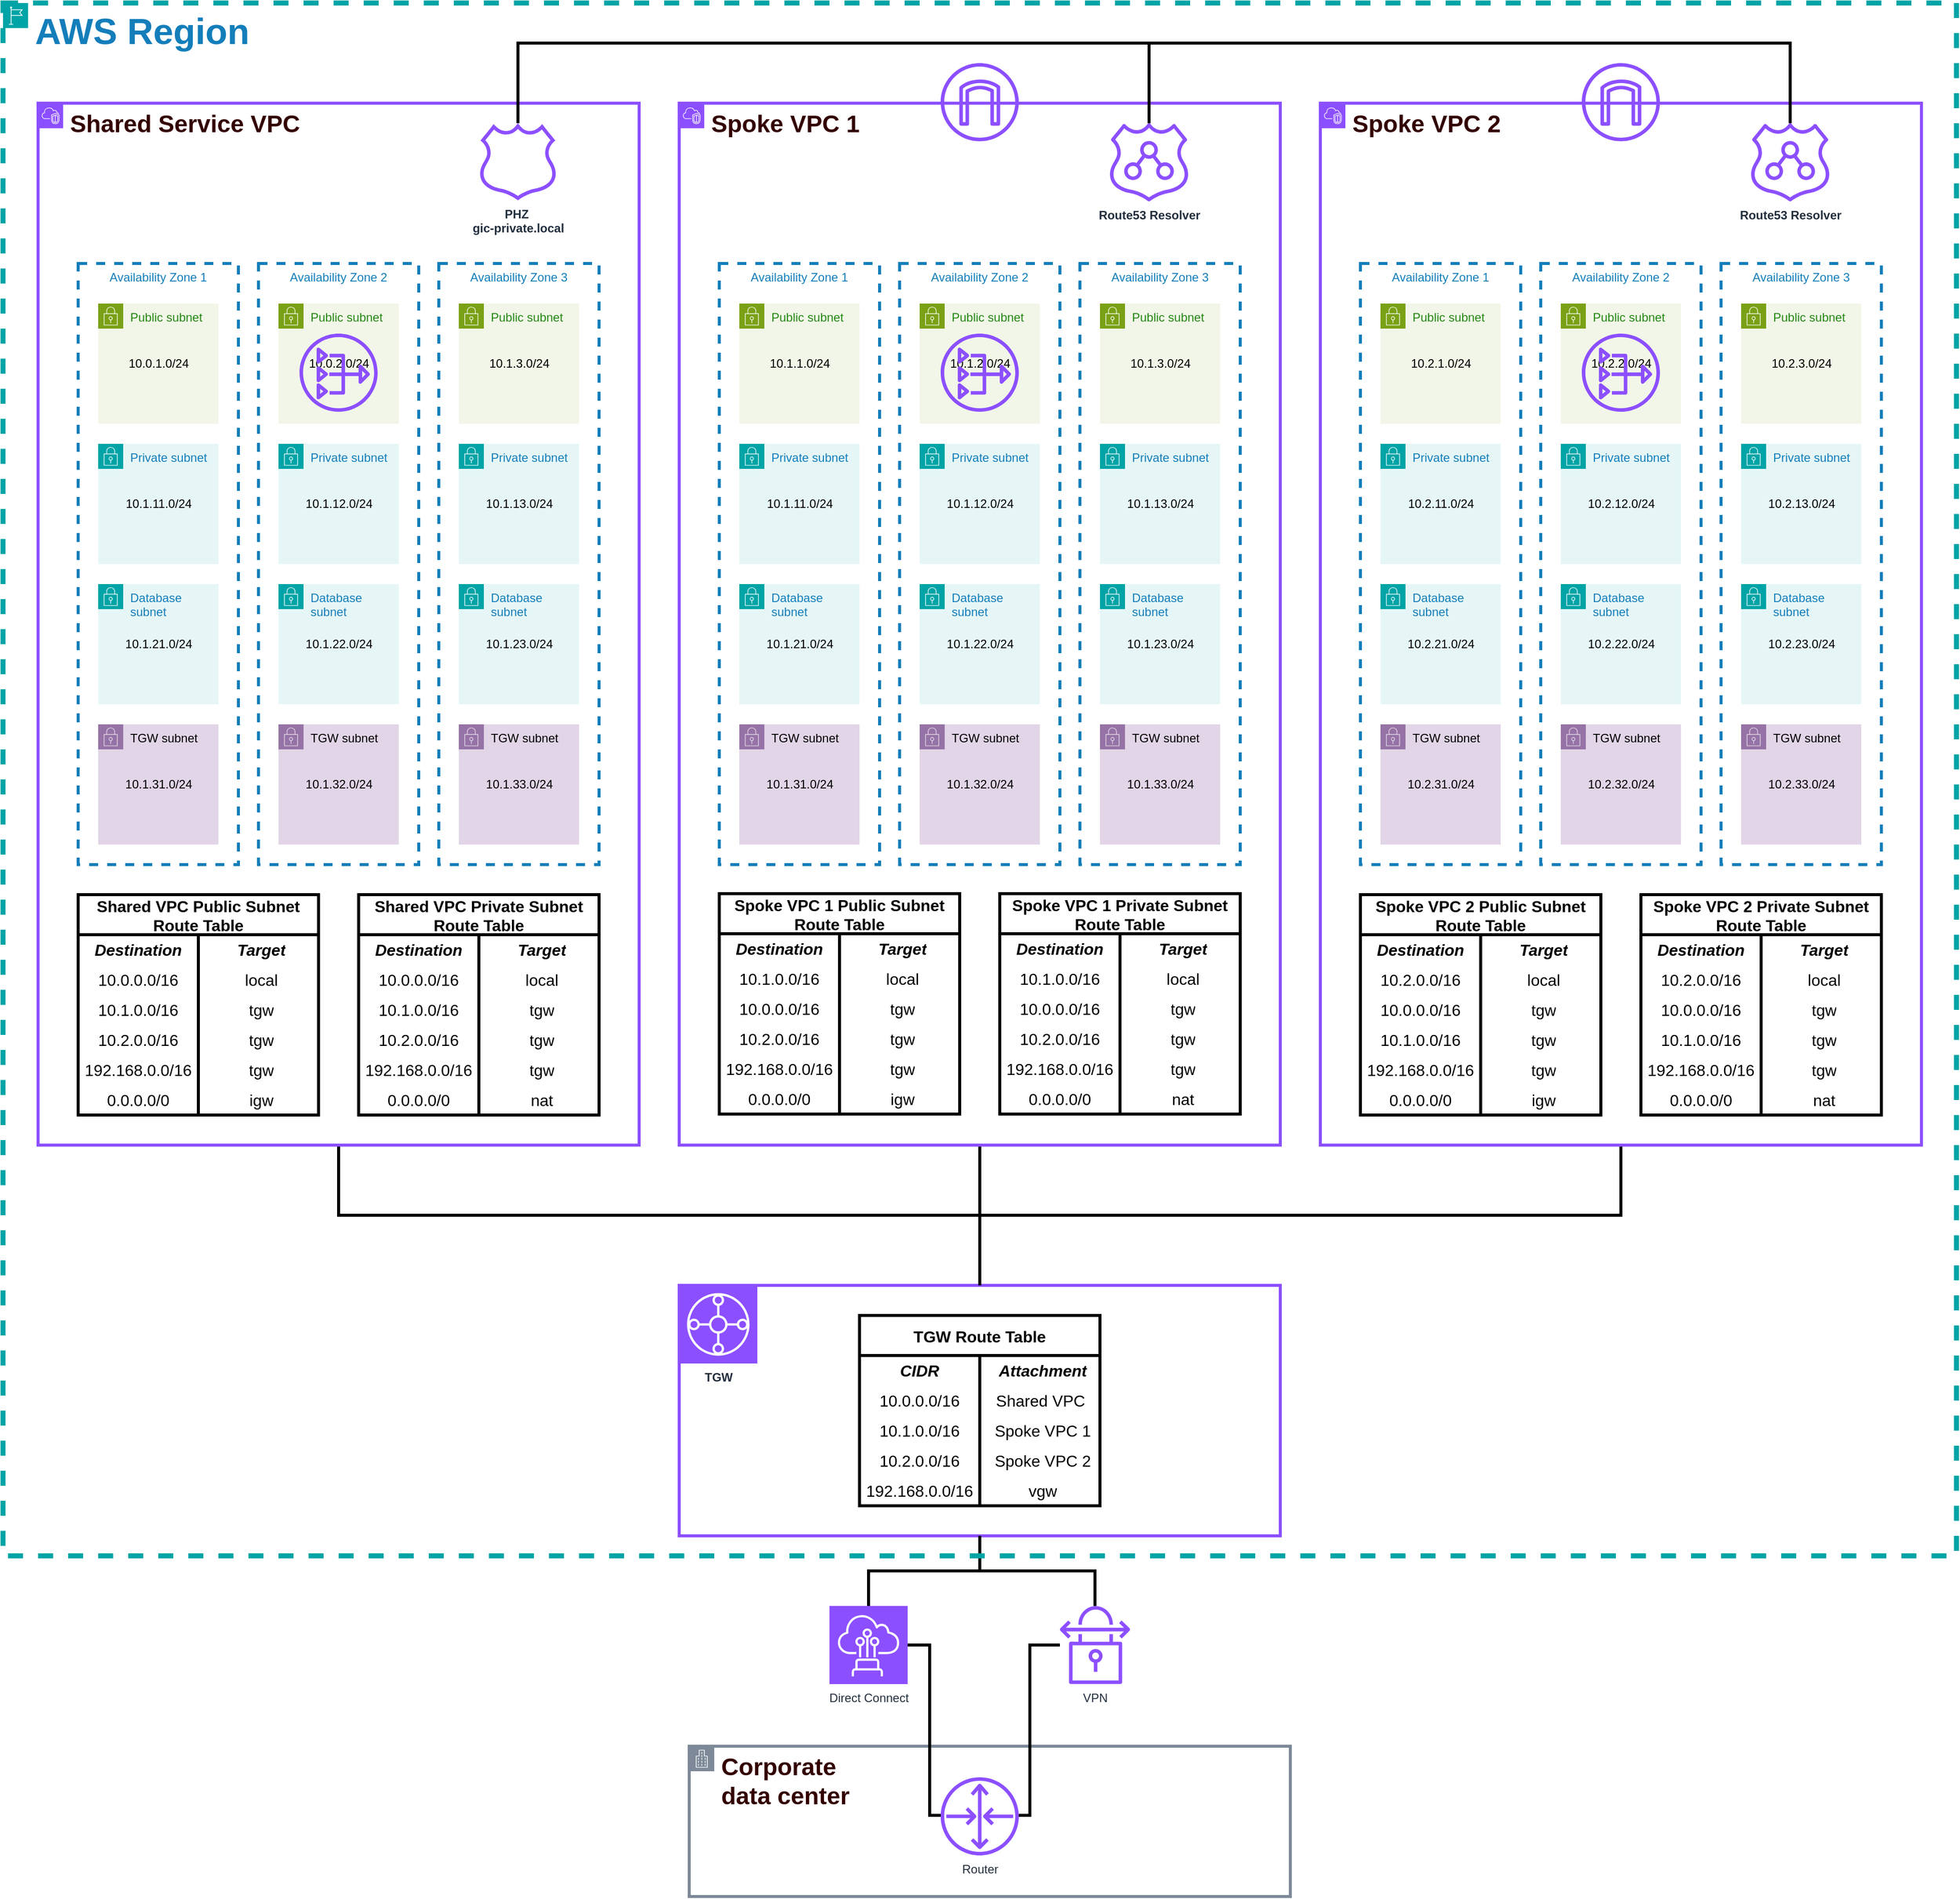 <mxfile version="27.0.9">
  <diagram name="hub-spoke" id="hfmDyiVXll8uoGT178jc">
    <mxGraphModel dx="3996" dy="2027" grid="1" gridSize="10" guides="1" tooltips="1" connect="1" arrows="1" fold="1" page="1" pageScale="1" pageWidth="827" pageHeight="1169" math="0" shadow="0">
      <root>
        <mxCell id="0" />
        <mxCell id="1" parent="0" />
        <mxCell id="uWMYBSN95u3d2ssgantN-365" style="edgeStyle=orthogonalEdgeStyle;rounded=0;orthogonalLoop=1;jettySize=auto;html=1;exitX=0.5;exitY=1;exitDx=0;exitDy=0;endArrow=none;startFill=0;strokeWidth=3;" edge="1" parent="1" source="uWMYBSN95u3d2ssgantN-307" target="uWMYBSN95u3d2ssgantN-362">
          <mxGeometry relative="1" as="geometry" />
        </mxCell>
        <mxCell id="uWMYBSN95u3d2ssgantN-307" value="" style="fillColor=none;strokeColor=light-dark(#8c4fff, #ededed);dashed=0;verticalAlign=top;fontStyle=0;fontColor=#232F3D;whiteSpace=wrap;html=1;strokeWidth=3;" vertex="1" parent="1">
          <mxGeometry x="380" y="1960" width="600" height="250" as="geometry" />
        </mxCell>
        <mxCell id="uWMYBSN95u3d2ssgantN-3" value="&lt;b&gt;TGW&lt;/b&gt;" style="sketch=0;points=[[0,0,0],[0.25,0,0],[0.5,0,0],[0.75,0,0],[1,0,0],[0,1,0],[0.25,1,0],[0.5,1,0],[0.75,1,0],[1,1,0],[0,0.25,0],[0,0.5,0],[0,0.75,0],[1,0.25,0],[1,0.5,0],[1,0.75,0]];outlineConnect=0;fontColor=#232F3E;fillColor=#8C4FFF;strokeColor=#ffffff;dashed=0;verticalLabelPosition=bottom;verticalAlign=top;align=center;html=1;fontSize=12;fontStyle=0;aspect=fixed;shape=mxgraph.aws4.resourceIcon;resIcon=mxgraph.aws4.transit_gateway;strokeWidth=3;" vertex="1" parent="1">
          <mxGeometry x="380" y="1960" width="78" height="78" as="geometry" />
        </mxCell>
        <mxCell id="uWMYBSN95u3d2ssgantN-357" style="edgeStyle=orthogonalEdgeStyle;rounded=0;orthogonalLoop=1;jettySize=auto;html=1;exitX=0.5;exitY=1;exitDx=0;exitDy=0;entryX=0.5;entryY=0;entryDx=0;entryDy=0;endArrow=none;startFill=0;strokeWidth=3;" edge="1" parent="1" source="uWMYBSN95u3d2ssgantN-42" target="uWMYBSN95u3d2ssgantN-307">
          <mxGeometry relative="1" as="geometry" />
        </mxCell>
        <mxCell id="uWMYBSN95u3d2ssgantN-42" value="&lt;b&gt;&lt;font style=&quot;color: rgb(51, 0, 0); font-size: 24px;&quot;&gt;Spoke VPC 2&lt;/font&gt;&lt;/b&gt;" style="points=[[0,0],[0.25,0],[0.5,0],[0.75,0],[1,0],[1,0.25],[1,0.5],[1,0.75],[1,1],[0.75,1],[0.5,1],[0.25,1],[0,1],[0,0.75],[0,0.5],[0,0.25]];outlineConnect=0;gradientColor=none;html=1;whiteSpace=wrap;fontSize=12;fontStyle=0;container=1;pointerEvents=0;collapsible=0;recursiveResize=0;shape=mxgraph.aws4.group;grIcon=mxgraph.aws4.group_vpc2;strokeColor=#8C4FFF;fillColor=none;verticalAlign=top;align=left;spacingLeft=30;fontColor=#AAB7B8;dashed=0;strokeWidth=3;" vertex="1" parent="1">
          <mxGeometry x="1020" y="780" width="600" height="1040" as="geometry" />
        </mxCell>
        <mxCell id="uWMYBSN95u3d2ssgantN-287" value="Spoke VPC 2 Public Subnet &#xa;Route Table" style="shape=table;startSize=40;container=1;collapsible=0;childLayout=tableLayout;fixedRows=1;rowLines=0;fontStyle=1;strokeColor=default;fontSize=16;align=center;strokeWidth=3;" vertex="1" parent="uWMYBSN95u3d2ssgantN-42">
          <mxGeometry x="40" y="790" width="240" height="220" as="geometry" />
        </mxCell>
        <mxCell id="uWMYBSN95u3d2ssgantN-288" value="" style="shape=tableRow;horizontal=0;startSize=0;swimlaneHead=0;swimlaneBody=0;top=0;left=0;bottom=0;right=0;collapsible=0;dropTarget=0;fillColor=none;points=[[0,0.5],[1,0.5]];portConstraint=eastwest;strokeColor=inherit;fontSize=16;align=center;strokeWidth=3;" vertex="1" parent="uWMYBSN95u3d2ssgantN-287">
          <mxGeometry y="40" width="240" height="30" as="geometry" />
        </mxCell>
        <mxCell id="uWMYBSN95u3d2ssgantN-289" value="Destination" style="shape=partialRectangle;html=1;whiteSpace=wrap;connectable=0;fillColor=none;top=0;left=0;bottom=0;right=0;overflow=hidden;pointerEvents=1;strokeColor=inherit;fontSize=16;align=center;fontStyle=3;strokeWidth=3;" vertex="1" parent="uWMYBSN95u3d2ssgantN-288">
          <mxGeometry width="120" height="30" as="geometry">
            <mxRectangle width="120" height="30" as="alternateBounds" />
          </mxGeometry>
        </mxCell>
        <mxCell id="uWMYBSN95u3d2ssgantN-290" value="Target" style="shape=partialRectangle;html=1;whiteSpace=wrap;connectable=0;fillColor=none;top=0;left=0;bottom=0;right=0;align=center;spacingLeft=6;overflow=hidden;strokeColor=inherit;fontSize=16;fontStyle=3;strokeWidth=3;" vertex="1" parent="uWMYBSN95u3d2ssgantN-288">
          <mxGeometry x="120" width="120" height="30" as="geometry">
            <mxRectangle width="120" height="30" as="alternateBounds" />
          </mxGeometry>
        </mxCell>
        <mxCell id="uWMYBSN95u3d2ssgantN-291" value="" style="shape=tableRow;horizontal=0;startSize=0;swimlaneHead=0;swimlaneBody=0;top=0;left=0;bottom=0;right=0;collapsible=0;dropTarget=0;fillColor=none;points=[[0,0.5],[1,0.5]];portConstraint=eastwest;strokeColor=inherit;fontSize=16;align=center;strokeWidth=3;" vertex="1" parent="uWMYBSN95u3d2ssgantN-287">
          <mxGeometry y="70" width="240" height="30" as="geometry" />
        </mxCell>
        <mxCell id="uWMYBSN95u3d2ssgantN-292" value="10.2.0.0/16" style="shape=partialRectangle;html=1;whiteSpace=wrap;connectable=0;fillColor=none;top=0;left=0;bottom=0;right=0;overflow=hidden;pointerEvents=1;strokeColor=inherit;fontSize=16;align=center;strokeWidth=3;" vertex="1" parent="uWMYBSN95u3d2ssgantN-291">
          <mxGeometry width="120" height="30" as="geometry">
            <mxRectangle width="120" height="30" as="alternateBounds" />
          </mxGeometry>
        </mxCell>
        <mxCell id="uWMYBSN95u3d2ssgantN-293" value="local" style="shape=partialRectangle;html=1;whiteSpace=wrap;connectable=0;fillColor=none;top=0;left=0;bottom=0;right=0;align=center;spacingLeft=6;overflow=hidden;strokeColor=inherit;fontSize=16;strokeWidth=3;" vertex="1" parent="uWMYBSN95u3d2ssgantN-291">
          <mxGeometry x="120" width="120" height="30" as="geometry">
            <mxRectangle width="120" height="30" as="alternateBounds" />
          </mxGeometry>
        </mxCell>
        <mxCell id="uWMYBSN95u3d2ssgantN-294" value="" style="shape=tableRow;horizontal=0;startSize=0;swimlaneHead=0;swimlaneBody=0;top=0;left=0;bottom=0;right=0;collapsible=0;dropTarget=0;fillColor=none;points=[[0,0.5],[1,0.5]];portConstraint=eastwest;strokeColor=inherit;fontSize=16;align=center;strokeWidth=3;" vertex="1" parent="uWMYBSN95u3d2ssgantN-287">
          <mxGeometry y="100" width="240" height="30" as="geometry" />
        </mxCell>
        <mxCell id="uWMYBSN95u3d2ssgantN-295" value="10.0.0.0/16" style="shape=partialRectangle;html=1;whiteSpace=wrap;connectable=0;fillColor=none;top=0;left=0;bottom=0;right=0;overflow=hidden;strokeColor=inherit;fontSize=16;align=center;strokeWidth=3;" vertex="1" parent="uWMYBSN95u3d2ssgantN-294">
          <mxGeometry width="120" height="30" as="geometry">
            <mxRectangle width="120" height="30" as="alternateBounds" />
          </mxGeometry>
        </mxCell>
        <mxCell id="uWMYBSN95u3d2ssgantN-296" value="tgw" style="shape=partialRectangle;html=1;whiteSpace=wrap;connectable=0;fillColor=none;top=0;left=0;bottom=0;right=0;align=center;spacingLeft=6;overflow=hidden;strokeColor=inherit;fontSize=16;strokeWidth=3;" vertex="1" parent="uWMYBSN95u3d2ssgantN-294">
          <mxGeometry x="120" width="120" height="30" as="geometry">
            <mxRectangle width="120" height="30" as="alternateBounds" />
          </mxGeometry>
        </mxCell>
        <mxCell id="uWMYBSN95u3d2ssgantN-297" style="shape=tableRow;horizontal=0;startSize=0;swimlaneHead=0;swimlaneBody=0;top=0;left=0;bottom=0;right=0;collapsible=0;dropTarget=0;fillColor=none;points=[[0,0.5],[1,0.5]];portConstraint=eastwest;strokeColor=inherit;fontSize=16;align=center;strokeWidth=3;" vertex="1" parent="uWMYBSN95u3d2ssgantN-287">
          <mxGeometry y="130" width="240" height="30" as="geometry" />
        </mxCell>
        <mxCell id="uWMYBSN95u3d2ssgantN-298" value="10.1.0.0/16" style="shape=partialRectangle;html=1;whiteSpace=wrap;connectable=0;fillColor=none;top=0;left=0;bottom=0;right=0;overflow=hidden;strokeColor=inherit;fontSize=16;align=center;strokeWidth=3;" vertex="1" parent="uWMYBSN95u3d2ssgantN-297">
          <mxGeometry width="120" height="30" as="geometry">
            <mxRectangle width="120" height="30" as="alternateBounds" />
          </mxGeometry>
        </mxCell>
        <mxCell id="uWMYBSN95u3d2ssgantN-299" value="tgw" style="shape=partialRectangle;html=1;whiteSpace=wrap;connectable=0;fillColor=none;top=0;left=0;bottom=0;right=0;align=center;spacingLeft=6;overflow=hidden;strokeColor=inherit;fontSize=16;strokeWidth=3;" vertex="1" parent="uWMYBSN95u3d2ssgantN-297">
          <mxGeometry x="120" width="120" height="30" as="geometry">
            <mxRectangle width="120" height="30" as="alternateBounds" />
          </mxGeometry>
        </mxCell>
        <mxCell id="uWMYBSN95u3d2ssgantN-300" style="shape=tableRow;horizontal=0;startSize=0;swimlaneHead=0;swimlaneBody=0;top=0;left=0;bottom=0;right=0;collapsible=0;dropTarget=0;fillColor=none;points=[[0,0.5],[1,0.5]];portConstraint=eastwest;strokeColor=inherit;fontSize=16;align=center;strokeWidth=3;" vertex="1" parent="uWMYBSN95u3d2ssgantN-287">
          <mxGeometry y="160" width="240" height="30" as="geometry" />
        </mxCell>
        <mxCell id="uWMYBSN95u3d2ssgantN-301" value="192.168.0.0/16" style="shape=partialRectangle;html=1;whiteSpace=wrap;connectable=0;fillColor=none;top=0;left=0;bottom=0;right=0;overflow=hidden;strokeColor=inherit;fontSize=16;align=center;strokeWidth=3;" vertex="1" parent="uWMYBSN95u3d2ssgantN-300">
          <mxGeometry width="120" height="30" as="geometry">
            <mxRectangle width="120" height="30" as="alternateBounds" />
          </mxGeometry>
        </mxCell>
        <mxCell id="uWMYBSN95u3d2ssgantN-302" value="tgw" style="shape=partialRectangle;html=1;whiteSpace=wrap;connectable=0;fillColor=none;top=0;left=0;bottom=0;right=0;align=center;spacingLeft=6;overflow=hidden;strokeColor=inherit;fontSize=16;strokeWidth=3;" vertex="1" parent="uWMYBSN95u3d2ssgantN-300">
          <mxGeometry x="120" width="120" height="30" as="geometry">
            <mxRectangle width="120" height="30" as="alternateBounds" />
          </mxGeometry>
        </mxCell>
        <mxCell id="uWMYBSN95u3d2ssgantN-303" value="" style="shape=tableRow;horizontal=0;startSize=0;swimlaneHead=0;swimlaneBody=0;top=0;left=0;bottom=0;right=0;collapsible=0;dropTarget=0;fillColor=none;points=[[0,0.5],[1,0.5]];portConstraint=eastwest;strokeColor=inherit;fontSize=16;align=center;strokeWidth=3;" vertex="1" parent="uWMYBSN95u3d2ssgantN-287">
          <mxGeometry y="190" width="240" height="30" as="geometry" />
        </mxCell>
        <mxCell id="uWMYBSN95u3d2ssgantN-304" value="0.0.0.0/0" style="shape=partialRectangle;html=1;whiteSpace=wrap;connectable=0;fillColor=none;top=0;left=0;bottom=0;right=0;overflow=hidden;strokeColor=inherit;fontSize=16;align=center;strokeWidth=3;" vertex="1" parent="uWMYBSN95u3d2ssgantN-303">
          <mxGeometry width="120" height="30" as="geometry">
            <mxRectangle width="120" height="30" as="alternateBounds" />
          </mxGeometry>
        </mxCell>
        <mxCell id="uWMYBSN95u3d2ssgantN-305" value="igw" style="shape=partialRectangle;html=1;whiteSpace=wrap;connectable=0;fillColor=none;top=0;left=0;bottom=0;right=0;align=center;spacingLeft=6;overflow=hidden;strokeColor=inherit;fontSize=16;strokeWidth=3;" vertex="1" parent="uWMYBSN95u3d2ssgantN-303">
          <mxGeometry x="120" width="120" height="30" as="geometry">
            <mxRectangle width="120" height="30" as="alternateBounds" />
          </mxGeometry>
        </mxCell>
        <mxCell id="uWMYBSN95u3d2ssgantN-268" value="Spoke VPC 2 Private Subnet &#xa;Route Table" style="shape=table;startSize=40;container=1;collapsible=0;childLayout=tableLayout;fixedRows=1;rowLines=0;fontStyle=1;strokeColor=default;fontSize=16;align=center;strokeWidth=3;" vertex="1" parent="uWMYBSN95u3d2ssgantN-42">
          <mxGeometry x="320" y="790" width="240" height="220" as="geometry" />
        </mxCell>
        <mxCell id="uWMYBSN95u3d2ssgantN-269" value="" style="shape=tableRow;horizontal=0;startSize=0;swimlaneHead=0;swimlaneBody=0;top=0;left=0;bottom=0;right=0;collapsible=0;dropTarget=0;fillColor=none;points=[[0,0.5],[1,0.5]];portConstraint=eastwest;strokeColor=inherit;fontSize=16;align=center;strokeWidth=3;" vertex="1" parent="uWMYBSN95u3d2ssgantN-268">
          <mxGeometry y="40" width="240" height="30" as="geometry" />
        </mxCell>
        <mxCell id="uWMYBSN95u3d2ssgantN-270" value="Destination" style="shape=partialRectangle;html=1;whiteSpace=wrap;connectable=0;fillColor=none;top=0;left=0;bottom=0;right=0;overflow=hidden;pointerEvents=1;strokeColor=inherit;fontSize=16;align=center;fontStyle=3;strokeWidth=3;" vertex="1" parent="uWMYBSN95u3d2ssgantN-269">
          <mxGeometry width="120" height="30" as="geometry">
            <mxRectangle width="120" height="30" as="alternateBounds" />
          </mxGeometry>
        </mxCell>
        <mxCell id="uWMYBSN95u3d2ssgantN-271" value="Target" style="shape=partialRectangle;html=1;whiteSpace=wrap;connectable=0;fillColor=none;top=0;left=0;bottom=0;right=0;align=center;spacingLeft=6;overflow=hidden;strokeColor=inherit;fontSize=16;fontStyle=3;strokeWidth=3;" vertex="1" parent="uWMYBSN95u3d2ssgantN-269">
          <mxGeometry x="120" width="120" height="30" as="geometry">
            <mxRectangle width="120" height="30" as="alternateBounds" />
          </mxGeometry>
        </mxCell>
        <mxCell id="uWMYBSN95u3d2ssgantN-272" value="" style="shape=tableRow;horizontal=0;startSize=0;swimlaneHead=0;swimlaneBody=0;top=0;left=0;bottom=0;right=0;collapsible=0;dropTarget=0;fillColor=none;points=[[0,0.5],[1,0.5]];portConstraint=eastwest;strokeColor=inherit;fontSize=16;align=center;strokeWidth=3;" vertex="1" parent="uWMYBSN95u3d2ssgantN-268">
          <mxGeometry y="70" width="240" height="30" as="geometry" />
        </mxCell>
        <mxCell id="uWMYBSN95u3d2ssgantN-273" value="10.2.0.0/16" style="shape=partialRectangle;html=1;whiteSpace=wrap;connectable=0;fillColor=none;top=0;left=0;bottom=0;right=0;overflow=hidden;pointerEvents=1;strokeColor=inherit;fontSize=16;align=center;strokeWidth=3;" vertex="1" parent="uWMYBSN95u3d2ssgantN-272">
          <mxGeometry width="120" height="30" as="geometry">
            <mxRectangle width="120" height="30" as="alternateBounds" />
          </mxGeometry>
        </mxCell>
        <mxCell id="uWMYBSN95u3d2ssgantN-274" value="local" style="shape=partialRectangle;html=1;whiteSpace=wrap;connectable=0;fillColor=none;top=0;left=0;bottom=0;right=0;align=center;spacingLeft=6;overflow=hidden;strokeColor=inherit;fontSize=16;strokeWidth=3;" vertex="1" parent="uWMYBSN95u3d2ssgantN-272">
          <mxGeometry x="120" width="120" height="30" as="geometry">
            <mxRectangle width="120" height="30" as="alternateBounds" />
          </mxGeometry>
        </mxCell>
        <mxCell id="uWMYBSN95u3d2ssgantN-275" value="" style="shape=tableRow;horizontal=0;startSize=0;swimlaneHead=0;swimlaneBody=0;top=0;left=0;bottom=0;right=0;collapsible=0;dropTarget=0;fillColor=none;points=[[0,0.5],[1,0.5]];portConstraint=eastwest;strokeColor=inherit;fontSize=16;align=center;strokeWidth=3;" vertex="1" parent="uWMYBSN95u3d2ssgantN-268">
          <mxGeometry y="100" width="240" height="30" as="geometry" />
        </mxCell>
        <mxCell id="uWMYBSN95u3d2ssgantN-276" value="10.0.0.0/16" style="shape=partialRectangle;html=1;whiteSpace=wrap;connectable=0;fillColor=none;top=0;left=0;bottom=0;right=0;overflow=hidden;strokeColor=inherit;fontSize=16;align=center;strokeWidth=3;" vertex="1" parent="uWMYBSN95u3d2ssgantN-275">
          <mxGeometry width="120" height="30" as="geometry">
            <mxRectangle width="120" height="30" as="alternateBounds" />
          </mxGeometry>
        </mxCell>
        <mxCell id="uWMYBSN95u3d2ssgantN-277" value="tgw" style="shape=partialRectangle;html=1;whiteSpace=wrap;connectable=0;fillColor=none;top=0;left=0;bottom=0;right=0;align=center;spacingLeft=6;overflow=hidden;strokeColor=inherit;fontSize=16;strokeWidth=3;" vertex="1" parent="uWMYBSN95u3d2ssgantN-275">
          <mxGeometry x="120" width="120" height="30" as="geometry">
            <mxRectangle width="120" height="30" as="alternateBounds" />
          </mxGeometry>
        </mxCell>
        <mxCell id="uWMYBSN95u3d2ssgantN-278" style="shape=tableRow;horizontal=0;startSize=0;swimlaneHead=0;swimlaneBody=0;top=0;left=0;bottom=0;right=0;collapsible=0;dropTarget=0;fillColor=none;points=[[0,0.5],[1,0.5]];portConstraint=eastwest;strokeColor=inherit;fontSize=16;align=center;strokeWidth=3;" vertex="1" parent="uWMYBSN95u3d2ssgantN-268">
          <mxGeometry y="130" width="240" height="30" as="geometry" />
        </mxCell>
        <mxCell id="uWMYBSN95u3d2ssgantN-279" value="10.1.0.0/16" style="shape=partialRectangle;html=1;whiteSpace=wrap;connectable=0;fillColor=none;top=0;left=0;bottom=0;right=0;overflow=hidden;strokeColor=inherit;fontSize=16;align=center;strokeWidth=3;" vertex="1" parent="uWMYBSN95u3d2ssgantN-278">
          <mxGeometry width="120" height="30" as="geometry">
            <mxRectangle width="120" height="30" as="alternateBounds" />
          </mxGeometry>
        </mxCell>
        <mxCell id="uWMYBSN95u3d2ssgantN-280" value="tgw" style="shape=partialRectangle;html=1;whiteSpace=wrap;connectable=0;fillColor=none;top=0;left=0;bottom=0;right=0;align=center;spacingLeft=6;overflow=hidden;strokeColor=inherit;fontSize=16;strokeWidth=3;" vertex="1" parent="uWMYBSN95u3d2ssgantN-278">
          <mxGeometry x="120" width="120" height="30" as="geometry">
            <mxRectangle width="120" height="30" as="alternateBounds" />
          </mxGeometry>
        </mxCell>
        <mxCell id="uWMYBSN95u3d2ssgantN-281" style="shape=tableRow;horizontal=0;startSize=0;swimlaneHead=0;swimlaneBody=0;top=0;left=0;bottom=0;right=0;collapsible=0;dropTarget=0;fillColor=none;points=[[0,0.5],[1,0.5]];portConstraint=eastwest;strokeColor=inherit;fontSize=16;align=center;strokeWidth=3;" vertex="1" parent="uWMYBSN95u3d2ssgantN-268">
          <mxGeometry y="160" width="240" height="30" as="geometry" />
        </mxCell>
        <mxCell id="uWMYBSN95u3d2ssgantN-282" value="192.168.0.0/16" style="shape=partialRectangle;html=1;whiteSpace=wrap;connectable=0;fillColor=none;top=0;left=0;bottom=0;right=0;overflow=hidden;strokeColor=inherit;fontSize=16;align=center;strokeWidth=3;" vertex="1" parent="uWMYBSN95u3d2ssgantN-281">
          <mxGeometry width="120" height="30" as="geometry">
            <mxRectangle width="120" height="30" as="alternateBounds" />
          </mxGeometry>
        </mxCell>
        <mxCell id="uWMYBSN95u3d2ssgantN-283" value="tgw" style="shape=partialRectangle;html=1;whiteSpace=wrap;connectable=0;fillColor=none;top=0;left=0;bottom=0;right=0;align=center;spacingLeft=6;overflow=hidden;strokeColor=inherit;fontSize=16;strokeWidth=3;" vertex="1" parent="uWMYBSN95u3d2ssgantN-281">
          <mxGeometry x="120" width="120" height="30" as="geometry">
            <mxRectangle width="120" height="30" as="alternateBounds" />
          </mxGeometry>
        </mxCell>
        <mxCell id="uWMYBSN95u3d2ssgantN-284" value="" style="shape=tableRow;horizontal=0;startSize=0;swimlaneHead=0;swimlaneBody=0;top=0;left=0;bottom=0;right=0;collapsible=0;dropTarget=0;fillColor=none;points=[[0,0.5],[1,0.5]];portConstraint=eastwest;strokeColor=inherit;fontSize=16;align=center;strokeWidth=3;" vertex="1" parent="uWMYBSN95u3d2ssgantN-268">
          <mxGeometry y="190" width="240" height="30" as="geometry" />
        </mxCell>
        <mxCell id="uWMYBSN95u3d2ssgantN-285" value="0.0.0.0/0" style="shape=partialRectangle;html=1;whiteSpace=wrap;connectable=0;fillColor=none;top=0;left=0;bottom=0;right=0;overflow=hidden;strokeColor=inherit;fontSize=16;align=center;strokeWidth=3;" vertex="1" parent="uWMYBSN95u3d2ssgantN-284">
          <mxGeometry width="120" height="30" as="geometry">
            <mxRectangle width="120" height="30" as="alternateBounds" />
          </mxGeometry>
        </mxCell>
        <mxCell id="uWMYBSN95u3d2ssgantN-286" value="nat" style="shape=partialRectangle;html=1;whiteSpace=wrap;connectable=0;fillColor=none;top=0;left=0;bottom=0;right=0;align=center;spacingLeft=6;overflow=hidden;strokeColor=inherit;fontSize=16;strokeWidth=3;" vertex="1" parent="uWMYBSN95u3d2ssgantN-284">
          <mxGeometry x="120" width="120" height="30" as="geometry">
            <mxRectangle width="120" height="30" as="alternateBounds" />
          </mxGeometry>
        </mxCell>
        <mxCell id="uWMYBSN95u3d2ssgantN-352" value="Route53 Resolver" style="sketch=0;outlineConnect=0;fontColor=#232F3E;gradientColor=none;fillColor=#8C4FFF;strokeColor=none;dashed=0;verticalLabelPosition=bottom;verticalAlign=top;align=center;html=1;fontSize=12;fontStyle=1;aspect=fixed;pointerEvents=1;shape=mxgraph.aws4.route_53_resolver;strokeWidth=3;" vertex="1" parent="uWMYBSN95u3d2ssgantN-42">
          <mxGeometry x="430" y="20" width="78" height="78" as="geometry" />
        </mxCell>
        <mxCell id="uWMYBSN95u3d2ssgantN-43" value="" style="group;strokeWidth=3;" vertex="1" connectable="0" parent="1">
          <mxGeometry x="1060" y="940" width="160" height="600" as="geometry" />
        </mxCell>
        <mxCell id="uWMYBSN95u3d2ssgantN-44" value="Availability Zone 1" style="fillColor=none;strokeColor=#147EBA;dashed=1;verticalAlign=top;fontStyle=0;fontColor=#147EBA;whiteSpace=wrap;html=1;strokeWidth=3;" vertex="1" parent="uWMYBSN95u3d2ssgantN-43">
          <mxGeometry width="160" height="600" as="geometry" />
        </mxCell>
        <mxCell id="uWMYBSN95u3d2ssgantN-45" value="Public subnet" style="points=[[0,0],[0.25,0],[0.5,0],[0.75,0],[1,0],[1,0.25],[1,0.5],[1,0.75],[1,1],[0.75,1],[0.5,1],[0.25,1],[0,1],[0,0.75],[0,0.5],[0,0.25]];outlineConnect=0;gradientColor=none;html=1;whiteSpace=wrap;fontSize=12;fontStyle=0;container=1;pointerEvents=0;collapsible=0;recursiveResize=0;shape=mxgraph.aws4.group;grIcon=mxgraph.aws4.group_security_group;grStroke=0;strokeColor=#7AA116;fillColor=#F2F6E8;verticalAlign=top;align=left;spacingLeft=30;fontColor=#248814;dashed=0;strokeWidth=3;" vertex="1" parent="uWMYBSN95u3d2ssgantN-43">
          <mxGeometry x="20" y="40" width="120" height="120" as="geometry" />
        </mxCell>
        <mxCell id="uWMYBSN95u3d2ssgantN-46" value="10.2.1.0/24" style="text;html=1;align=center;verticalAlign=middle;resizable=0;points=[];autosize=1;strokeColor=none;fillColor=none;strokeWidth=3;" vertex="1" parent="uWMYBSN95u3d2ssgantN-45">
          <mxGeometry x="20" y="45" width="80" height="30" as="geometry" />
        </mxCell>
        <mxCell id="uWMYBSN95u3d2ssgantN-47" value="Private subnet" style="points=[[0,0],[0.25,0],[0.5,0],[0.75,0],[1,0],[1,0.25],[1,0.5],[1,0.75],[1,1],[0.75,1],[0.5,1],[0.25,1],[0,1],[0,0.75],[0,0.5],[0,0.25]];outlineConnect=0;gradientColor=none;html=1;whiteSpace=wrap;fontSize=12;fontStyle=0;container=1;pointerEvents=0;collapsible=0;recursiveResize=0;shape=mxgraph.aws4.group;grIcon=mxgraph.aws4.group_security_group;grStroke=0;strokeColor=#00A4A6;fillColor=#E6F6F7;verticalAlign=top;align=left;spacingLeft=30;fontColor=#147EBA;dashed=0;strokeWidth=3;" vertex="1" parent="uWMYBSN95u3d2ssgantN-43">
          <mxGeometry x="20" y="180" width="120" height="120" as="geometry" />
        </mxCell>
        <mxCell id="uWMYBSN95u3d2ssgantN-48" value="10.2.11.0/24" style="text;html=1;align=center;verticalAlign=middle;resizable=0;points=[];autosize=1;strokeColor=none;fillColor=none;strokeWidth=3;" vertex="1" parent="uWMYBSN95u3d2ssgantN-47">
          <mxGeometry x="15" y="45" width="90" height="30" as="geometry" />
        </mxCell>
        <mxCell id="uWMYBSN95u3d2ssgantN-49" value="Database subnet" style="points=[[0,0],[0.25,0],[0.5,0],[0.75,0],[1,0],[1,0.25],[1,0.5],[1,0.75],[1,1],[0.75,1],[0.5,1],[0.25,1],[0,1],[0,0.75],[0,0.5],[0,0.25]];outlineConnect=0;gradientColor=none;html=1;whiteSpace=wrap;fontSize=12;fontStyle=0;container=1;pointerEvents=0;collapsible=0;recursiveResize=0;shape=mxgraph.aws4.group;grIcon=mxgraph.aws4.group_security_group;grStroke=0;strokeColor=#00A4A6;fillColor=#E6F6F7;verticalAlign=top;align=left;spacingLeft=30;fontColor=#147EBA;dashed=0;strokeWidth=3;" vertex="1" parent="uWMYBSN95u3d2ssgantN-43">
          <mxGeometry x="20" y="320" width="120" height="120" as="geometry" />
        </mxCell>
        <mxCell id="uWMYBSN95u3d2ssgantN-50" value="10.2.21.0/24" style="text;html=1;align=center;verticalAlign=middle;resizable=0;points=[];autosize=1;strokeColor=none;fillColor=none;strokeWidth=3;" vertex="1" parent="uWMYBSN95u3d2ssgantN-49">
          <mxGeometry x="15" y="45" width="90" height="30" as="geometry" />
        </mxCell>
        <mxCell id="uWMYBSN95u3d2ssgantN-51" value="TGW subnet" style="points=[[0,0],[0.25,0],[0.5,0],[0.75,0],[1,0],[1,0.25],[1,0.5],[1,0.75],[1,1],[0.75,1],[0.5,1],[0.25,1],[0,1],[0,0.75],[0,0.5],[0,0.25]];outlineConnect=0;html=1;whiteSpace=wrap;fontSize=12;fontStyle=0;container=1;pointerEvents=0;collapsible=0;recursiveResize=0;shape=mxgraph.aws4.group;grIcon=mxgraph.aws4.group_security_group;grStroke=0;strokeColor=#9673a6;fillColor=#e1d5e7;verticalAlign=top;align=left;spacingLeft=30;dashed=0;strokeWidth=3;" vertex="1" parent="uWMYBSN95u3d2ssgantN-43">
          <mxGeometry x="20" y="460" width="120" height="120" as="geometry" />
        </mxCell>
        <mxCell id="uWMYBSN95u3d2ssgantN-52" value="10.2.31.0/24" style="text;html=1;align=center;verticalAlign=middle;resizable=0;points=[];autosize=1;strokeColor=none;fillColor=#e1d5e7;strokeWidth=3;" vertex="1" parent="uWMYBSN95u3d2ssgantN-51">
          <mxGeometry x="15" y="45" width="90" height="30" as="geometry" />
        </mxCell>
        <mxCell id="uWMYBSN95u3d2ssgantN-53" value="" style="group;strokeWidth=3;" vertex="1" connectable="0" parent="1">
          <mxGeometry x="1240" y="940" width="160" height="600" as="geometry" />
        </mxCell>
        <mxCell id="uWMYBSN95u3d2ssgantN-54" value="Availability Zone 2" style="fillColor=none;strokeColor=#147EBA;dashed=1;verticalAlign=top;fontStyle=0;fontColor=#147EBA;whiteSpace=wrap;html=1;strokeWidth=3;" vertex="1" parent="uWMYBSN95u3d2ssgantN-53">
          <mxGeometry width="160" height="600" as="geometry" />
        </mxCell>
        <mxCell id="uWMYBSN95u3d2ssgantN-55" value="Public subnet" style="points=[[0,0],[0.25,0],[0.5,0],[0.75,0],[1,0],[1,0.25],[1,0.5],[1,0.75],[1,1],[0.75,1],[0.5,1],[0.25,1],[0,1],[0,0.75],[0,0.5],[0,0.25]];outlineConnect=0;gradientColor=none;html=1;whiteSpace=wrap;fontSize=12;fontStyle=0;container=1;pointerEvents=0;collapsible=0;recursiveResize=0;shape=mxgraph.aws4.group;grIcon=mxgraph.aws4.group_security_group;grStroke=0;strokeColor=#7AA116;fillColor=#F2F6E8;verticalAlign=top;align=left;spacingLeft=30;fontColor=#248814;dashed=0;strokeWidth=3;" vertex="1" parent="uWMYBSN95u3d2ssgantN-53">
          <mxGeometry x="20" y="40" width="120" height="120" as="geometry" />
        </mxCell>
        <mxCell id="uWMYBSN95u3d2ssgantN-56" value="10.2.2.0/24" style="text;html=1;align=center;verticalAlign=middle;resizable=0;points=[];autosize=1;strokeColor=none;fillColor=none;strokeWidth=3;" vertex="1" parent="uWMYBSN95u3d2ssgantN-55">
          <mxGeometry x="20" y="45" width="80" height="30" as="geometry" />
        </mxCell>
        <mxCell id="uWMYBSN95u3d2ssgantN-57" value="Private subnet" style="points=[[0,0],[0.25,0],[0.5,0],[0.75,0],[1,0],[1,0.25],[1,0.5],[1,0.75],[1,1],[0.75,1],[0.5,1],[0.25,1],[0,1],[0,0.75],[0,0.5],[0,0.25]];outlineConnect=0;gradientColor=none;html=1;whiteSpace=wrap;fontSize=12;fontStyle=0;container=1;pointerEvents=0;collapsible=0;recursiveResize=0;shape=mxgraph.aws4.group;grIcon=mxgraph.aws4.group_security_group;grStroke=0;strokeColor=#00A4A6;fillColor=#E6F6F7;verticalAlign=top;align=left;spacingLeft=30;fontColor=#147EBA;dashed=0;strokeWidth=3;" vertex="1" parent="uWMYBSN95u3d2ssgantN-53">
          <mxGeometry x="20" y="180" width="120" height="120" as="geometry" />
        </mxCell>
        <mxCell id="uWMYBSN95u3d2ssgantN-58" value="10.2.12.0/24" style="text;html=1;align=center;verticalAlign=middle;resizable=0;points=[];autosize=1;strokeColor=none;fillColor=none;strokeWidth=3;" vertex="1" parent="uWMYBSN95u3d2ssgantN-57">
          <mxGeometry x="15" y="45" width="90" height="30" as="geometry" />
        </mxCell>
        <mxCell id="uWMYBSN95u3d2ssgantN-59" value="Database subnet" style="points=[[0,0],[0.25,0],[0.5,0],[0.75,0],[1,0],[1,0.25],[1,0.5],[1,0.75],[1,1],[0.75,1],[0.5,1],[0.25,1],[0,1],[0,0.75],[0,0.5],[0,0.25]];outlineConnect=0;gradientColor=none;html=1;whiteSpace=wrap;fontSize=12;fontStyle=0;container=1;pointerEvents=0;collapsible=0;recursiveResize=0;shape=mxgraph.aws4.group;grIcon=mxgraph.aws4.group_security_group;grStroke=0;strokeColor=#00A4A6;fillColor=#E6F6F7;verticalAlign=top;align=left;spacingLeft=30;fontColor=#147EBA;dashed=0;strokeWidth=3;" vertex="1" parent="uWMYBSN95u3d2ssgantN-53">
          <mxGeometry x="20" y="320" width="120" height="120" as="geometry" />
        </mxCell>
        <mxCell id="uWMYBSN95u3d2ssgantN-60" value="10.2.22.0/24" style="text;html=1;align=center;verticalAlign=middle;resizable=0;points=[];autosize=1;strokeColor=none;fillColor=none;strokeWidth=3;" vertex="1" parent="uWMYBSN95u3d2ssgantN-59">
          <mxGeometry x="15" y="45" width="90" height="30" as="geometry" />
        </mxCell>
        <mxCell id="uWMYBSN95u3d2ssgantN-61" value="TGW subnet" style="points=[[0,0],[0.25,0],[0.5,0],[0.75,0],[1,0],[1,0.25],[1,0.5],[1,0.75],[1,1],[0.75,1],[0.5,1],[0.25,1],[0,1],[0,0.75],[0,0.5],[0,0.25]];outlineConnect=0;html=1;whiteSpace=wrap;fontSize=12;fontStyle=0;container=1;pointerEvents=0;collapsible=0;recursiveResize=0;shape=mxgraph.aws4.group;grIcon=mxgraph.aws4.group_security_group;grStroke=0;strokeColor=#9673a6;fillColor=#e1d5e7;verticalAlign=top;align=left;spacingLeft=30;dashed=0;strokeWidth=3;" vertex="1" parent="uWMYBSN95u3d2ssgantN-53">
          <mxGeometry x="20" y="460" width="120" height="120" as="geometry" />
        </mxCell>
        <mxCell id="uWMYBSN95u3d2ssgantN-62" value="10.2.32.0/24" style="text;html=1;align=center;verticalAlign=middle;resizable=0;points=[];autosize=1;strokeColor=none;fillColor=#e1d5e7;strokeWidth=3;" vertex="1" parent="uWMYBSN95u3d2ssgantN-61">
          <mxGeometry x="15" y="45" width="90" height="30" as="geometry" />
        </mxCell>
        <mxCell id="uWMYBSN95u3d2ssgantN-63" value="" style="sketch=0;outlineConnect=0;fontColor=#232F3E;gradientColor=none;fillColor=#8C4FFF;strokeColor=none;dashed=0;verticalLabelPosition=bottom;verticalAlign=top;align=center;html=1;fontSize=12;fontStyle=0;aspect=fixed;pointerEvents=1;shape=mxgraph.aws4.nat_gateway;strokeWidth=3;" vertex="1" parent="uWMYBSN95u3d2ssgantN-53">
          <mxGeometry x="41" y="70" width="78" height="78" as="geometry" />
        </mxCell>
        <mxCell id="uWMYBSN95u3d2ssgantN-64" value="" style="group;strokeWidth=3;" vertex="1" connectable="0" parent="1">
          <mxGeometry x="1420" y="940" width="160" height="600" as="geometry" />
        </mxCell>
        <mxCell id="uWMYBSN95u3d2ssgantN-65" value="Availability Zone 3" style="fillColor=none;strokeColor=#147EBA;dashed=1;verticalAlign=top;fontStyle=0;fontColor=#147EBA;whiteSpace=wrap;html=1;strokeWidth=3;" vertex="1" parent="uWMYBSN95u3d2ssgantN-64">
          <mxGeometry width="160" height="600" as="geometry" />
        </mxCell>
        <mxCell id="uWMYBSN95u3d2ssgantN-66" value="Public subnet" style="points=[[0,0],[0.25,0],[0.5,0],[0.75,0],[1,0],[1,0.25],[1,0.5],[1,0.75],[1,1],[0.75,1],[0.5,1],[0.25,1],[0,1],[0,0.75],[0,0.5],[0,0.25]];outlineConnect=0;gradientColor=none;html=1;whiteSpace=wrap;fontSize=12;fontStyle=0;container=1;pointerEvents=0;collapsible=0;recursiveResize=0;shape=mxgraph.aws4.group;grIcon=mxgraph.aws4.group_security_group;grStroke=0;strokeColor=#7AA116;fillColor=#F2F6E8;verticalAlign=top;align=left;spacingLeft=30;fontColor=#248814;dashed=0;strokeWidth=3;" vertex="1" parent="uWMYBSN95u3d2ssgantN-64">
          <mxGeometry x="20" y="40" width="120" height="120" as="geometry" />
        </mxCell>
        <mxCell id="uWMYBSN95u3d2ssgantN-67" value="10.2.3.0/24" style="text;html=1;align=center;verticalAlign=middle;resizable=0;points=[];autosize=1;strokeColor=none;fillColor=none;strokeWidth=3;" vertex="1" parent="uWMYBSN95u3d2ssgantN-66">
          <mxGeometry x="20" y="45" width="80" height="30" as="geometry" />
        </mxCell>
        <mxCell id="uWMYBSN95u3d2ssgantN-68" value="Private subnet" style="points=[[0,0],[0.25,0],[0.5,0],[0.75,0],[1,0],[1,0.25],[1,0.5],[1,0.75],[1,1],[0.75,1],[0.5,1],[0.25,1],[0,1],[0,0.75],[0,0.5],[0,0.25]];outlineConnect=0;gradientColor=none;html=1;whiteSpace=wrap;fontSize=12;fontStyle=0;container=1;pointerEvents=0;collapsible=0;recursiveResize=0;shape=mxgraph.aws4.group;grIcon=mxgraph.aws4.group_security_group;grStroke=0;strokeColor=#00A4A6;fillColor=#E6F6F7;verticalAlign=top;align=left;spacingLeft=30;fontColor=#147EBA;dashed=0;strokeWidth=3;" vertex="1" parent="uWMYBSN95u3d2ssgantN-64">
          <mxGeometry x="20" y="180" width="120" height="120" as="geometry" />
        </mxCell>
        <mxCell id="uWMYBSN95u3d2ssgantN-69" value="10.2.13.0/24" style="text;html=1;align=center;verticalAlign=middle;resizable=0;points=[];autosize=1;strokeColor=none;fillColor=none;strokeWidth=3;" vertex="1" parent="uWMYBSN95u3d2ssgantN-68">
          <mxGeometry x="15" y="45" width="90" height="30" as="geometry" />
        </mxCell>
        <mxCell id="uWMYBSN95u3d2ssgantN-70" value="Database subnet" style="points=[[0,0],[0.25,0],[0.5,0],[0.75,0],[1,0],[1,0.25],[1,0.5],[1,0.75],[1,1],[0.75,1],[0.5,1],[0.25,1],[0,1],[0,0.75],[0,0.5],[0,0.25]];outlineConnect=0;gradientColor=none;html=1;whiteSpace=wrap;fontSize=12;fontStyle=0;container=1;pointerEvents=0;collapsible=0;recursiveResize=0;shape=mxgraph.aws4.group;grIcon=mxgraph.aws4.group_security_group;grStroke=0;strokeColor=#00A4A6;fillColor=#E6F6F7;verticalAlign=top;align=left;spacingLeft=30;fontColor=#147EBA;dashed=0;strokeWidth=3;" vertex="1" parent="uWMYBSN95u3d2ssgantN-64">
          <mxGeometry x="20" y="320" width="120" height="120" as="geometry" />
        </mxCell>
        <mxCell id="uWMYBSN95u3d2ssgantN-71" value="10.2.23.0/24" style="text;html=1;align=center;verticalAlign=middle;resizable=0;points=[];autosize=1;strokeColor=none;fillColor=none;strokeWidth=3;" vertex="1" parent="uWMYBSN95u3d2ssgantN-70">
          <mxGeometry x="15" y="45" width="90" height="30" as="geometry" />
        </mxCell>
        <mxCell id="uWMYBSN95u3d2ssgantN-72" value="TGW subnet" style="points=[[0,0],[0.25,0],[0.5,0],[0.75,0],[1,0],[1,0.25],[1,0.5],[1,0.75],[1,1],[0.75,1],[0.5,1],[0.25,1],[0,1],[0,0.75],[0,0.5],[0,0.25]];outlineConnect=0;html=1;whiteSpace=wrap;fontSize=12;fontStyle=0;container=1;pointerEvents=0;collapsible=0;recursiveResize=0;shape=mxgraph.aws4.group;grIcon=mxgraph.aws4.group_security_group;grStroke=0;strokeColor=#9673a6;fillColor=#e1d5e7;verticalAlign=top;align=left;spacingLeft=30;dashed=0;strokeWidth=3;" vertex="1" parent="uWMYBSN95u3d2ssgantN-64">
          <mxGeometry x="20" y="460" width="120" height="120" as="geometry" />
        </mxCell>
        <mxCell id="uWMYBSN95u3d2ssgantN-73" value="10.2.33.0/24" style="text;html=1;align=center;verticalAlign=middle;resizable=0;points=[];autosize=1;strokeColor=none;fillColor=#e1d5e7;strokeWidth=3;" vertex="1" parent="uWMYBSN95u3d2ssgantN-72">
          <mxGeometry x="15" y="45" width="90" height="30" as="geometry" />
        </mxCell>
        <mxCell id="uWMYBSN95u3d2ssgantN-74" value="" style="sketch=0;outlineConnect=0;fontColor=#232F3E;gradientColor=none;fillColor=#8C4FFF;strokeColor=none;dashed=0;verticalLabelPosition=bottom;verticalAlign=top;align=center;html=1;fontSize=12;fontStyle=0;aspect=fixed;pointerEvents=1;shape=mxgraph.aws4.internet_gateway;strokeWidth=3;" vertex="1" parent="1">
          <mxGeometry x="1281" y="740" width="78" height="78" as="geometry" />
        </mxCell>
        <mxCell id="uWMYBSN95u3d2ssgantN-358" style="edgeStyle=orthogonalEdgeStyle;rounded=0;orthogonalLoop=1;jettySize=auto;html=1;exitX=0.5;exitY=1;exitDx=0;exitDy=0;entryX=0.5;entryY=0;entryDx=0;entryDy=0;endArrow=none;startFill=0;strokeWidth=3;" edge="1" parent="1" source="uWMYBSN95u3d2ssgantN-4" target="uWMYBSN95u3d2ssgantN-307">
          <mxGeometry relative="1" as="geometry" />
        </mxCell>
        <mxCell id="uWMYBSN95u3d2ssgantN-4" value="&lt;font style=&quot;color: rgb(51, 0, 0); font-size: 24px;&quot;&gt;&lt;b&gt;Spoke VPC 1&lt;/b&gt;&lt;/font&gt;" style="points=[[0,0],[0.25,0],[0.5,0],[0.75,0],[1,0],[1,0.25],[1,0.5],[1,0.75],[1,1],[0.75,1],[0.5,1],[0.25,1],[0,1],[0,0.75],[0,0.5],[0,0.25]];outlineConnect=0;gradientColor=none;html=1;whiteSpace=wrap;fontSize=12;fontStyle=0;container=1;pointerEvents=0;collapsible=0;recursiveResize=0;shape=mxgraph.aws4.group;grIcon=mxgraph.aws4.group_vpc2;strokeColor=#8C4FFF;fillColor=none;verticalAlign=top;align=left;spacingLeft=30;fontColor=#AAB7B8;dashed=0;movable=1;resizable=1;rotatable=1;deletable=1;editable=1;locked=0;connectable=1;strokeWidth=3;" vertex="1" parent="1">
          <mxGeometry x="380" y="780" width="600" height="1040" as="geometry" />
        </mxCell>
        <mxCell id="uWMYBSN95u3d2ssgantN-229" value="" style="group;strokeWidth=3;" vertex="1" connectable="0" parent="uWMYBSN95u3d2ssgantN-4">
          <mxGeometry x="40" y="699" width="520" height="220" as="geometry" />
        </mxCell>
        <mxCell id="uWMYBSN95u3d2ssgantN-353" value="" style="group;strokeWidth=3;" vertex="1" connectable="0" parent="uWMYBSN95u3d2ssgantN-229">
          <mxGeometry y="90" width="520" height="220" as="geometry" />
        </mxCell>
        <mxCell id="uWMYBSN95u3d2ssgantN-153" value="Spoke VPC 1 Private Subnet &#xa;Route Table" style="shape=table;startSize=40;container=1;collapsible=0;childLayout=tableLayout;fixedRows=1;rowLines=0;fontStyle=1;strokeColor=default;fontSize=16;align=center;strokeWidth=3;" vertex="1" parent="uWMYBSN95u3d2ssgantN-353">
          <mxGeometry x="280" width="240" height="220" as="geometry" />
        </mxCell>
        <mxCell id="uWMYBSN95u3d2ssgantN-154" value="" style="shape=tableRow;horizontal=0;startSize=0;swimlaneHead=0;swimlaneBody=0;top=0;left=0;bottom=0;right=0;collapsible=0;dropTarget=0;fillColor=none;points=[[0,0.5],[1,0.5]];portConstraint=eastwest;strokeColor=inherit;fontSize=16;align=center;strokeWidth=3;" vertex="1" parent="uWMYBSN95u3d2ssgantN-153">
          <mxGeometry y="40" width="240" height="30" as="geometry" />
        </mxCell>
        <mxCell id="uWMYBSN95u3d2ssgantN-155" value="Destination" style="shape=partialRectangle;html=1;whiteSpace=wrap;connectable=0;fillColor=none;top=0;left=0;bottom=0;right=0;overflow=hidden;pointerEvents=1;strokeColor=inherit;fontSize=16;align=center;fontStyle=3;strokeWidth=3;" vertex="1" parent="uWMYBSN95u3d2ssgantN-154">
          <mxGeometry width="120" height="30" as="geometry">
            <mxRectangle width="120" height="30" as="alternateBounds" />
          </mxGeometry>
        </mxCell>
        <mxCell id="uWMYBSN95u3d2ssgantN-156" value="Target" style="shape=partialRectangle;html=1;whiteSpace=wrap;connectable=0;fillColor=none;top=0;left=0;bottom=0;right=0;align=center;spacingLeft=6;overflow=hidden;strokeColor=inherit;fontSize=16;fontStyle=3;strokeWidth=3;" vertex="1" parent="uWMYBSN95u3d2ssgantN-154">
          <mxGeometry x="120" width="120" height="30" as="geometry">
            <mxRectangle width="120" height="30" as="alternateBounds" />
          </mxGeometry>
        </mxCell>
        <mxCell id="uWMYBSN95u3d2ssgantN-157" value="" style="shape=tableRow;horizontal=0;startSize=0;swimlaneHead=0;swimlaneBody=0;top=0;left=0;bottom=0;right=0;collapsible=0;dropTarget=0;fillColor=none;points=[[0,0.5],[1,0.5]];portConstraint=eastwest;strokeColor=inherit;fontSize=16;align=center;strokeWidth=3;" vertex="1" parent="uWMYBSN95u3d2ssgantN-153">
          <mxGeometry y="70" width="240" height="30" as="geometry" />
        </mxCell>
        <mxCell id="uWMYBSN95u3d2ssgantN-158" value="10.1.0.0/16" style="shape=partialRectangle;html=1;whiteSpace=wrap;connectable=0;fillColor=none;top=0;left=0;bottom=0;right=0;overflow=hidden;pointerEvents=1;strokeColor=inherit;fontSize=16;align=center;strokeWidth=3;" vertex="1" parent="uWMYBSN95u3d2ssgantN-157">
          <mxGeometry width="120" height="30" as="geometry">
            <mxRectangle width="120" height="30" as="alternateBounds" />
          </mxGeometry>
        </mxCell>
        <mxCell id="uWMYBSN95u3d2ssgantN-159" value="local" style="shape=partialRectangle;html=1;whiteSpace=wrap;connectable=0;fillColor=none;top=0;left=0;bottom=0;right=0;align=center;spacingLeft=6;overflow=hidden;strokeColor=inherit;fontSize=16;strokeWidth=3;" vertex="1" parent="uWMYBSN95u3d2ssgantN-157">
          <mxGeometry x="120" width="120" height="30" as="geometry">
            <mxRectangle width="120" height="30" as="alternateBounds" />
          </mxGeometry>
        </mxCell>
        <mxCell id="uWMYBSN95u3d2ssgantN-160" value="" style="shape=tableRow;horizontal=0;startSize=0;swimlaneHead=0;swimlaneBody=0;top=0;left=0;bottom=0;right=0;collapsible=0;dropTarget=0;fillColor=none;points=[[0,0.5],[1,0.5]];portConstraint=eastwest;strokeColor=inherit;fontSize=16;align=center;strokeWidth=3;" vertex="1" parent="uWMYBSN95u3d2ssgantN-153">
          <mxGeometry y="100" width="240" height="30" as="geometry" />
        </mxCell>
        <mxCell id="uWMYBSN95u3d2ssgantN-161" value="10.0.0.0/16" style="shape=partialRectangle;html=1;whiteSpace=wrap;connectable=0;fillColor=none;top=0;left=0;bottom=0;right=0;overflow=hidden;strokeColor=inherit;fontSize=16;align=center;strokeWidth=3;" vertex="1" parent="uWMYBSN95u3d2ssgantN-160">
          <mxGeometry width="120" height="30" as="geometry">
            <mxRectangle width="120" height="30" as="alternateBounds" />
          </mxGeometry>
        </mxCell>
        <mxCell id="uWMYBSN95u3d2ssgantN-162" value="tgw" style="shape=partialRectangle;html=1;whiteSpace=wrap;connectable=0;fillColor=none;top=0;left=0;bottom=0;right=0;align=center;spacingLeft=6;overflow=hidden;strokeColor=inherit;fontSize=16;strokeWidth=3;" vertex="1" parent="uWMYBSN95u3d2ssgantN-160">
          <mxGeometry x="120" width="120" height="30" as="geometry">
            <mxRectangle width="120" height="30" as="alternateBounds" />
          </mxGeometry>
        </mxCell>
        <mxCell id="uWMYBSN95u3d2ssgantN-163" style="shape=tableRow;horizontal=0;startSize=0;swimlaneHead=0;swimlaneBody=0;top=0;left=0;bottom=0;right=0;collapsible=0;dropTarget=0;fillColor=none;points=[[0,0.5],[1,0.5]];portConstraint=eastwest;strokeColor=inherit;fontSize=16;align=center;strokeWidth=3;" vertex="1" parent="uWMYBSN95u3d2ssgantN-153">
          <mxGeometry y="130" width="240" height="30" as="geometry" />
        </mxCell>
        <mxCell id="uWMYBSN95u3d2ssgantN-164" value="10.2.0.0/16" style="shape=partialRectangle;html=1;whiteSpace=wrap;connectable=0;fillColor=none;top=0;left=0;bottom=0;right=0;overflow=hidden;strokeColor=inherit;fontSize=16;align=center;strokeWidth=3;" vertex="1" parent="uWMYBSN95u3d2ssgantN-163">
          <mxGeometry width="120" height="30" as="geometry">
            <mxRectangle width="120" height="30" as="alternateBounds" />
          </mxGeometry>
        </mxCell>
        <mxCell id="uWMYBSN95u3d2ssgantN-165" value="tgw" style="shape=partialRectangle;html=1;whiteSpace=wrap;connectable=0;fillColor=none;top=0;left=0;bottom=0;right=0;align=center;spacingLeft=6;overflow=hidden;strokeColor=inherit;fontSize=16;strokeWidth=3;" vertex="1" parent="uWMYBSN95u3d2ssgantN-163">
          <mxGeometry x="120" width="120" height="30" as="geometry">
            <mxRectangle width="120" height="30" as="alternateBounds" />
          </mxGeometry>
        </mxCell>
        <mxCell id="uWMYBSN95u3d2ssgantN-166" style="shape=tableRow;horizontal=0;startSize=0;swimlaneHead=0;swimlaneBody=0;top=0;left=0;bottom=0;right=0;collapsible=0;dropTarget=0;fillColor=none;points=[[0,0.5],[1,0.5]];portConstraint=eastwest;strokeColor=inherit;fontSize=16;align=center;strokeWidth=3;" vertex="1" parent="uWMYBSN95u3d2ssgantN-153">
          <mxGeometry y="160" width="240" height="30" as="geometry" />
        </mxCell>
        <mxCell id="uWMYBSN95u3d2ssgantN-167" value="192.168.0.0/16" style="shape=partialRectangle;html=1;whiteSpace=wrap;connectable=0;fillColor=none;top=0;left=0;bottom=0;right=0;overflow=hidden;strokeColor=inherit;fontSize=16;align=center;strokeWidth=3;" vertex="1" parent="uWMYBSN95u3d2ssgantN-166">
          <mxGeometry width="120" height="30" as="geometry">
            <mxRectangle width="120" height="30" as="alternateBounds" />
          </mxGeometry>
        </mxCell>
        <mxCell id="uWMYBSN95u3d2ssgantN-168" value="tgw" style="shape=partialRectangle;html=1;whiteSpace=wrap;connectable=0;fillColor=none;top=0;left=0;bottom=0;right=0;align=center;spacingLeft=6;overflow=hidden;strokeColor=inherit;fontSize=16;strokeWidth=3;" vertex="1" parent="uWMYBSN95u3d2ssgantN-166">
          <mxGeometry x="120" width="120" height="30" as="geometry">
            <mxRectangle width="120" height="30" as="alternateBounds" />
          </mxGeometry>
        </mxCell>
        <mxCell id="uWMYBSN95u3d2ssgantN-169" value="" style="shape=tableRow;horizontal=0;startSize=0;swimlaneHead=0;swimlaneBody=0;top=0;left=0;bottom=0;right=0;collapsible=0;dropTarget=0;fillColor=none;points=[[0,0.5],[1,0.5]];portConstraint=eastwest;strokeColor=inherit;fontSize=16;align=center;strokeWidth=3;" vertex="1" parent="uWMYBSN95u3d2ssgantN-153">
          <mxGeometry y="190" width="240" height="30" as="geometry" />
        </mxCell>
        <mxCell id="uWMYBSN95u3d2ssgantN-170" value="0.0.0.0/0" style="shape=partialRectangle;html=1;whiteSpace=wrap;connectable=0;fillColor=none;top=0;left=0;bottom=0;right=0;overflow=hidden;strokeColor=inherit;fontSize=16;align=center;strokeWidth=3;" vertex="1" parent="uWMYBSN95u3d2ssgantN-169">
          <mxGeometry width="120" height="30" as="geometry">
            <mxRectangle width="120" height="30" as="alternateBounds" />
          </mxGeometry>
        </mxCell>
        <mxCell id="uWMYBSN95u3d2ssgantN-171" value="nat" style="shape=partialRectangle;html=1;whiteSpace=wrap;connectable=0;fillColor=none;top=0;left=0;bottom=0;right=0;align=center;spacingLeft=6;overflow=hidden;strokeColor=inherit;fontSize=16;strokeWidth=3;" vertex="1" parent="uWMYBSN95u3d2ssgantN-169">
          <mxGeometry x="120" width="120" height="30" as="geometry">
            <mxRectangle width="120" height="30" as="alternateBounds" />
          </mxGeometry>
        </mxCell>
        <mxCell id="uWMYBSN95u3d2ssgantN-172" value="Spoke VPC 1 Public Subnet &#xa;Route Table" style="shape=table;startSize=40;container=1;collapsible=0;childLayout=tableLayout;fixedRows=1;rowLines=0;fontStyle=1;strokeColor=default;fontSize=16;align=center;strokeWidth=3;" vertex="1" parent="uWMYBSN95u3d2ssgantN-353">
          <mxGeometry width="240" height="220" as="geometry" />
        </mxCell>
        <mxCell id="uWMYBSN95u3d2ssgantN-173" value="" style="shape=tableRow;horizontal=0;startSize=0;swimlaneHead=0;swimlaneBody=0;top=0;left=0;bottom=0;right=0;collapsible=0;dropTarget=0;fillColor=none;points=[[0,0.5],[1,0.5]];portConstraint=eastwest;strokeColor=inherit;fontSize=16;align=center;strokeWidth=3;" vertex="1" parent="uWMYBSN95u3d2ssgantN-172">
          <mxGeometry y="40" width="240" height="30" as="geometry" />
        </mxCell>
        <mxCell id="uWMYBSN95u3d2ssgantN-174" value="Destination" style="shape=partialRectangle;html=1;whiteSpace=wrap;connectable=0;fillColor=none;top=0;left=0;bottom=0;right=0;overflow=hidden;pointerEvents=1;strokeColor=inherit;fontSize=16;align=center;fontStyle=3;strokeWidth=3;" vertex="1" parent="uWMYBSN95u3d2ssgantN-173">
          <mxGeometry width="120" height="30" as="geometry">
            <mxRectangle width="120" height="30" as="alternateBounds" />
          </mxGeometry>
        </mxCell>
        <mxCell id="uWMYBSN95u3d2ssgantN-175" value="Target" style="shape=partialRectangle;html=1;whiteSpace=wrap;connectable=0;fillColor=none;top=0;left=0;bottom=0;right=0;align=center;spacingLeft=6;overflow=hidden;strokeColor=inherit;fontSize=16;fontStyle=3;strokeWidth=3;" vertex="1" parent="uWMYBSN95u3d2ssgantN-173">
          <mxGeometry x="120" width="120" height="30" as="geometry">
            <mxRectangle width="120" height="30" as="alternateBounds" />
          </mxGeometry>
        </mxCell>
        <mxCell id="uWMYBSN95u3d2ssgantN-176" value="" style="shape=tableRow;horizontal=0;startSize=0;swimlaneHead=0;swimlaneBody=0;top=0;left=0;bottom=0;right=0;collapsible=0;dropTarget=0;fillColor=none;points=[[0,0.5],[1,0.5]];portConstraint=eastwest;strokeColor=inherit;fontSize=16;align=center;strokeWidth=3;" vertex="1" parent="uWMYBSN95u3d2ssgantN-172">
          <mxGeometry y="70" width="240" height="30" as="geometry" />
        </mxCell>
        <mxCell id="uWMYBSN95u3d2ssgantN-177" value="10.1.0.0/16" style="shape=partialRectangle;html=1;whiteSpace=wrap;connectable=0;fillColor=none;top=0;left=0;bottom=0;right=0;overflow=hidden;pointerEvents=1;strokeColor=inherit;fontSize=16;align=center;strokeWidth=3;" vertex="1" parent="uWMYBSN95u3d2ssgantN-176">
          <mxGeometry width="120" height="30" as="geometry">
            <mxRectangle width="120" height="30" as="alternateBounds" />
          </mxGeometry>
        </mxCell>
        <mxCell id="uWMYBSN95u3d2ssgantN-178" value="local" style="shape=partialRectangle;html=1;whiteSpace=wrap;connectable=0;fillColor=none;top=0;left=0;bottom=0;right=0;align=center;spacingLeft=6;overflow=hidden;strokeColor=inherit;fontSize=16;strokeWidth=3;" vertex="1" parent="uWMYBSN95u3d2ssgantN-176">
          <mxGeometry x="120" width="120" height="30" as="geometry">
            <mxRectangle width="120" height="30" as="alternateBounds" />
          </mxGeometry>
        </mxCell>
        <mxCell id="uWMYBSN95u3d2ssgantN-179" value="" style="shape=tableRow;horizontal=0;startSize=0;swimlaneHead=0;swimlaneBody=0;top=0;left=0;bottom=0;right=0;collapsible=0;dropTarget=0;fillColor=none;points=[[0,0.5],[1,0.5]];portConstraint=eastwest;strokeColor=inherit;fontSize=16;align=center;strokeWidth=3;" vertex="1" parent="uWMYBSN95u3d2ssgantN-172">
          <mxGeometry y="100" width="240" height="30" as="geometry" />
        </mxCell>
        <mxCell id="uWMYBSN95u3d2ssgantN-180" value="10.0.0.0/16" style="shape=partialRectangle;html=1;whiteSpace=wrap;connectable=0;fillColor=none;top=0;left=0;bottom=0;right=0;overflow=hidden;strokeColor=inherit;fontSize=16;align=center;strokeWidth=3;" vertex="1" parent="uWMYBSN95u3d2ssgantN-179">
          <mxGeometry width="120" height="30" as="geometry">
            <mxRectangle width="120" height="30" as="alternateBounds" />
          </mxGeometry>
        </mxCell>
        <mxCell id="uWMYBSN95u3d2ssgantN-181" value="tgw" style="shape=partialRectangle;html=1;whiteSpace=wrap;connectable=0;fillColor=none;top=0;left=0;bottom=0;right=0;align=center;spacingLeft=6;overflow=hidden;strokeColor=inherit;fontSize=16;strokeWidth=3;" vertex="1" parent="uWMYBSN95u3d2ssgantN-179">
          <mxGeometry x="120" width="120" height="30" as="geometry">
            <mxRectangle width="120" height="30" as="alternateBounds" />
          </mxGeometry>
        </mxCell>
        <mxCell id="uWMYBSN95u3d2ssgantN-182" style="shape=tableRow;horizontal=0;startSize=0;swimlaneHead=0;swimlaneBody=0;top=0;left=0;bottom=0;right=0;collapsible=0;dropTarget=0;fillColor=none;points=[[0,0.5],[1,0.5]];portConstraint=eastwest;strokeColor=inherit;fontSize=16;align=center;strokeWidth=3;" vertex="1" parent="uWMYBSN95u3d2ssgantN-172">
          <mxGeometry y="130" width="240" height="30" as="geometry" />
        </mxCell>
        <mxCell id="uWMYBSN95u3d2ssgantN-183" value="10.2.0.0/16" style="shape=partialRectangle;html=1;whiteSpace=wrap;connectable=0;fillColor=none;top=0;left=0;bottom=0;right=0;overflow=hidden;strokeColor=inherit;fontSize=16;align=center;strokeWidth=3;" vertex="1" parent="uWMYBSN95u3d2ssgantN-182">
          <mxGeometry width="120" height="30" as="geometry">
            <mxRectangle width="120" height="30" as="alternateBounds" />
          </mxGeometry>
        </mxCell>
        <mxCell id="uWMYBSN95u3d2ssgantN-184" value="tgw" style="shape=partialRectangle;html=1;whiteSpace=wrap;connectable=0;fillColor=none;top=0;left=0;bottom=0;right=0;align=center;spacingLeft=6;overflow=hidden;strokeColor=inherit;fontSize=16;strokeWidth=3;" vertex="1" parent="uWMYBSN95u3d2ssgantN-182">
          <mxGeometry x="120" width="120" height="30" as="geometry">
            <mxRectangle width="120" height="30" as="alternateBounds" />
          </mxGeometry>
        </mxCell>
        <mxCell id="uWMYBSN95u3d2ssgantN-185" style="shape=tableRow;horizontal=0;startSize=0;swimlaneHead=0;swimlaneBody=0;top=0;left=0;bottom=0;right=0;collapsible=0;dropTarget=0;fillColor=none;points=[[0,0.5],[1,0.5]];portConstraint=eastwest;strokeColor=inherit;fontSize=16;align=center;strokeWidth=3;" vertex="1" parent="uWMYBSN95u3d2ssgantN-172">
          <mxGeometry y="160" width="240" height="30" as="geometry" />
        </mxCell>
        <mxCell id="uWMYBSN95u3d2ssgantN-186" value="192.168.0.0/16" style="shape=partialRectangle;html=1;whiteSpace=wrap;connectable=0;fillColor=none;top=0;left=0;bottom=0;right=0;overflow=hidden;strokeColor=inherit;fontSize=16;align=center;strokeWidth=3;" vertex="1" parent="uWMYBSN95u3d2ssgantN-185">
          <mxGeometry width="120" height="30" as="geometry">
            <mxRectangle width="120" height="30" as="alternateBounds" />
          </mxGeometry>
        </mxCell>
        <mxCell id="uWMYBSN95u3d2ssgantN-187" value="tgw" style="shape=partialRectangle;html=1;whiteSpace=wrap;connectable=0;fillColor=none;top=0;left=0;bottom=0;right=0;align=center;spacingLeft=6;overflow=hidden;strokeColor=inherit;fontSize=16;strokeWidth=3;" vertex="1" parent="uWMYBSN95u3d2ssgantN-185">
          <mxGeometry x="120" width="120" height="30" as="geometry">
            <mxRectangle width="120" height="30" as="alternateBounds" />
          </mxGeometry>
        </mxCell>
        <mxCell id="uWMYBSN95u3d2ssgantN-188" value="" style="shape=tableRow;horizontal=0;startSize=0;swimlaneHead=0;swimlaneBody=0;top=0;left=0;bottom=0;right=0;collapsible=0;dropTarget=0;fillColor=none;points=[[0,0.5],[1,0.5]];portConstraint=eastwest;strokeColor=inherit;fontSize=16;align=center;strokeWidth=3;" vertex="1" parent="uWMYBSN95u3d2ssgantN-172">
          <mxGeometry y="190" width="240" height="30" as="geometry" />
        </mxCell>
        <mxCell id="uWMYBSN95u3d2ssgantN-189" value="0.0.0.0/0" style="shape=partialRectangle;html=1;whiteSpace=wrap;connectable=0;fillColor=none;top=0;left=0;bottom=0;right=0;overflow=hidden;strokeColor=inherit;fontSize=16;align=center;strokeWidth=3;" vertex="1" parent="uWMYBSN95u3d2ssgantN-188">
          <mxGeometry width="120" height="30" as="geometry">
            <mxRectangle width="120" height="30" as="alternateBounds" />
          </mxGeometry>
        </mxCell>
        <mxCell id="uWMYBSN95u3d2ssgantN-190" value="igw" style="shape=partialRectangle;html=1;whiteSpace=wrap;connectable=0;fillColor=none;top=0;left=0;bottom=0;right=0;align=center;spacingLeft=6;overflow=hidden;strokeColor=inherit;fontSize=16;strokeWidth=3;" vertex="1" parent="uWMYBSN95u3d2ssgantN-188">
          <mxGeometry x="120" width="120" height="30" as="geometry">
            <mxRectangle width="120" height="30" as="alternateBounds" />
          </mxGeometry>
        </mxCell>
        <mxCell id="uWMYBSN95u3d2ssgantN-11" value="" style="sketch=0;outlineConnect=0;fontColor=#232F3E;gradientColor=none;fillColor=#8C4FFF;strokeColor=none;dashed=0;verticalLabelPosition=bottom;verticalAlign=top;align=center;html=1;fontSize=12;fontStyle=0;aspect=fixed;pointerEvents=1;shape=mxgraph.aws4.internet_gateway;strokeWidth=3;" vertex="1" parent="uWMYBSN95u3d2ssgantN-4">
          <mxGeometry x="261" y="-40" width="78" height="78" as="geometry" />
        </mxCell>
        <mxCell id="uWMYBSN95u3d2ssgantN-109" value="Route53 Resolver" style="sketch=0;outlineConnect=0;fontColor=#232F3E;gradientColor=none;fillColor=#8C4FFF;strokeColor=none;dashed=0;verticalLabelPosition=bottom;verticalAlign=top;align=center;html=1;fontSize=12;fontStyle=1;aspect=fixed;pointerEvents=1;shape=mxgraph.aws4.route_53_resolver;strokeWidth=3;" vertex="1" parent="uWMYBSN95u3d2ssgantN-4">
          <mxGeometry x="430" y="20" width="78" height="78" as="geometry" />
        </mxCell>
        <mxCell id="uWMYBSN95u3d2ssgantN-19" value="" style="group;movable=1;resizable=1;rotatable=1;deletable=1;editable=1;locked=0;connectable=1;strokeWidth=3;" vertex="1" connectable="0" parent="1">
          <mxGeometry x="420" y="940" width="160" height="600" as="geometry" />
        </mxCell>
        <mxCell id="uWMYBSN95u3d2ssgantN-5" value="Availability Zone 1" style="fillColor=none;strokeColor=#147EBA;dashed=1;verticalAlign=top;fontStyle=0;fontColor=#147EBA;whiteSpace=wrap;html=1;movable=1;resizable=1;rotatable=1;deletable=1;editable=1;locked=0;connectable=1;strokeWidth=3;" vertex="1" parent="uWMYBSN95u3d2ssgantN-19">
          <mxGeometry width="160" height="600" as="geometry" />
        </mxCell>
        <mxCell id="uWMYBSN95u3d2ssgantN-6" value="Public subnet" style="points=[[0,0],[0.25,0],[0.5,0],[0.75,0],[1,0],[1,0.25],[1,0.5],[1,0.75],[1,1],[0.75,1],[0.5,1],[0.25,1],[0,1],[0,0.75],[0,0.5],[0,0.25]];outlineConnect=0;gradientColor=none;html=1;whiteSpace=wrap;fontSize=12;fontStyle=0;container=1;pointerEvents=0;collapsible=0;recursiveResize=0;shape=mxgraph.aws4.group;grIcon=mxgraph.aws4.group_security_group;grStroke=0;strokeColor=#7AA116;fillColor=#F2F6E8;verticalAlign=top;align=left;spacingLeft=30;fontColor=#248814;dashed=0;movable=1;resizable=1;rotatable=1;deletable=1;editable=1;locked=0;connectable=1;strokeWidth=3;" vertex="1" parent="uWMYBSN95u3d2ssgantN-19">
          <mxGeometry x="20" y="40" width="120" height="120" as="geometry" />
        </mxCell>
        <mxCell id="uWMYBSN95u3d2ssgantN-15" value="10.1.1.0/24" style="text;html=1;align=center;verticalAlign=middle;resizable=1;points=[];autosize=1;strokeColor=none;fillColor=none;movable=1;rotatable=1;deletable=1;editable=1;locked=0;connectable=1;strokeWidth=3;" vertex="1" parent="uWMYBSN95u3d2ssgantN-6">
          <mxGeometry x="20" y="45" width="80" height="30" as="geometry" />
        </mxCell>
        <mxCell id="uWMYBSN95u3d2ssgantN-7" value="Private subnet" style="points=[[0,0],[0.25,0],[0.5,0],[0.75,0],[1,0],[1,0.25],[1,0.5],[1,0.75],[1,1],[0.75,1],[0.5,1],[0.25,1],[0,1],[0,0.75],[0,0.5],[0,0.25]];outlineConnect=0;gradientColor=none;html=1;whiteSpace=wrap;fontSize=12;fontStyle=0;container=1;pointerEvents=0;collapsible=0;recursiveResize=0;shape=mxgraph.aws4.group;grIcon=mxgraph.aws4.group_security_group;grStroke=0;strokeColor=#00A4A6;fillColor=#E6F6F7;verticalAlign=top;align=left;spacingLeft=30;fontColor=#147EBA;dashed=0;movable=1;resizable=1;rotatable=1;deletable=1;editable=1;locked=0;connectable=1;strokeWidth=3;" vertex="1" parent="uWMYBSN95u3d2ssgantN-19">
          <mxGeometry x="20" y="180" width="120" height="120" as="geometry" />
        </mxCell>
        <mxCell id="uWMYBSN95u3d2ssgantN-16" value="10.1.11.0/24" style="text;html=1;align=center;verticalAlign=middle;resizable=1;points=[];autosize=1;strokeColor=none;fillColor=none;movable=1;rotatable=1;deletable=1;editable=1;locked=0;connectable=1;strokeWidth=3;" vertex="1" parent="uWMYBSN95u3d2ssgantN-7">
          <mxGeometry x="10" y="45" width="100" height="30" as="geometry" />
        </mxCell>
        <mxCell id="uWMYBSN95u3d2ssgantN-8" value="Database subnet" style="points=[[0,0],[0.25,0],[0.5,0],[0.75,0],[1,0],[1,0.25],[1,0.5],[1,0.75],[1,1],[0.75,1],[0.5,1],[0.25,1],[0,1],[0,0.75],[0,0.5],[0,0.25]];outlineConnect=0;gradientColor=none;html=1;whiteSpace=wrap;fontSize=12;fontStyle=0;container=1;pointerEvents=0;collapsible=0;recursiveResize=0;shape=mxgraph.aws4.group;grIcon=mxgraph.aws4.group_security_group;grStroke=0;strokeColor=#00A4A6;fillColor=#E6F6F7;verticalAlign=top;align=left;spacingLeft=30;fontColor=#147EBA;dashed=0;movable=1;resizable=1;rotatable=1;deletable=1;editable=1;locked=0;connectable=1;strokeWidth=3;" vertex="1" parent="uWMYBSN95u3d2ssgantN-19">
          <mxGeometry x="20" y="320" width="120" height="120" as="geometry" />
        </mxCell>
        <mxCell id="uWMYBSN95u3d2ssgantN-17" value="10.1.21.0/24" style="text;html=1;align=center;verticalAlign=middle;resizable=1;points=[];autosize=1;strokeColor=none;fillColor=none;movable=1;rotatable=1;deletable=1;editable=1;locked=0;connectable=1;strokeWidth=3;" vertex="1" parent="uWMYBSN95u3d2ssgantN-8">
          <mxGeometry x="10" y="45" width="100" height="30" as="geometry" />
        </mxCell>
        <mxCell id="uWMYBSN95u3d2ssgantN-9" value="TGW subnet" style="points=[[0,0],[0.25,0],[0.5,0],[0.75,0],[1,0],[1,0.25],[1,0.5],[1,0.75],[1,1],[0.75,1],[0.5,1],[0.25,1],[0,1],[0,0.75],[0,0.5],[0,0.25]];outlineConnect=0;html=1;whiteSpace=wrap;fontSize=12;fontStyle=0;container=1;pointerEvents=0;collapsible=0;recursiveResize=0;shape=mxgraph.aws4.group;grIcon=mxgraph.aws4.group_security_group;grStroke=0;strokeColor=#9673a6;fillColor=#e1d5e7;verticalAlign=top;align=left;spacingLeft=30;dashed=0;movable=1;resizable=1;rotatable=1;deletable=1;editable=1;locked=0;connectable=1;strokeWidth=3;" vertex="1" parent="uWMYBSN95u3d2ssgantN-19">
          <mxGeometry x="20" y="460" width="120" height="120" as="geometry" />
        </mxCell>
        <mxCell id="uWMYBSN95u3d2ssgantN-18" value="10.1.31.0/24" style="text;html=1;align=center;verticalAlign=middle;resizable=1;points=[];autosize=1;strokeColor=none;fillColor=#e1d5e7;movable=1;rotatable=1;deletable=1;editable=1;locked=0;connectable=1;strokeWidth=3;" vertex="1" parent="uWMYBSN95u3d2ssgantN-9">
          <mxGeometry x="10" y="45" width="100" height="30" as="geometry" />
        </mxCell>
        <mxCell id="uWMYBSN95u3d2ssgantN-20" value="" style="group;movable=1;resizable=1;rotatable=1;deletable=1;editable=1;locked=0;connectable=1;strokeWidth=3;" vertex="1" connectable="0" parent="1">
          <mxGeometry x="600" y="940" width="160" height="600" as="geometry" />
        </mxCell>
        <mxCell id="uWMYBSN95u3d2ssgantN-21" value="Availability Zone 2" style="fillColor=none;strokeColor=#147EBA;dashed=1;verticalAlign=top;fontStyle=0;fontColor=#147EBA;whiteSpace=wrap;html=1;movable=1;resizable=1;rotatable=1;deletable=1;editable=1;locked=0;connectable=1;strokeWidth=3;" vertex="1" parent="uWMYBSN95u3d2ssgantN-20">
          <mxGeometry width="160" height="600" as="geometry" />
        </mxCell>
        <mxCell id="uWMYBSN95u3d2ssgantN-22" value="Public subnet" style="points=[[0,0],[0.25,0],[0.5,0],[0.75,0],[1,0],[1,0.25],[1,0.5],[1,0.75],[1,1],[0.75,1],[0.5,1],[0.25,1],[0,1],[0,0.75],[0,0.5],[0,0.25]];outlineConnect=0;gradientColor=none;html=1;whiteSpace=wrap;fontSize=12;fontStyle=0;container=1;pointerEvents=0;collapsible=0;recursiveResize=0;shape=mxgraph.aws4.group;grIcon=mxgraph.aws4.group_security_group;grStroke=0;strokeColor=#7AA116;fillColor=#F2F6E8;verticalAlign=top;align=left;spacingLeft=30;fontColor=#248814;dashed=0;movable=1;resizable=1;rotatable=1;deletable=1;editable=1;locked=0;connectable=1;strokeWidth=3;" vertex="1" parent="uWMYBSN95u3d2ssgantN-20">
          <mxGeometry x="20" y="40" width="120" height="120" as="geometry" />
        </mxCell>
        <mxCell id="uWMYBSN95u3d2ssgantN-23" value="10.1.2.0/24" style="text;html=1;align=center;verticalAlign=middle;resizable=1;points=[];autosize=1;strokeColor=none;fillColor=none;movable=1;rotatable=1;deletable=1;editable=1;locked=0;connectable=1;strokeWidth=3;" vertex="1" parent="uWMYBSN95u3d2ssgantN-22">
          <mxGeometry x="15" y="45" width="90" height="30" as="geometry" />
        </mxCell>
        <mxCell id="uWMYBSN95u3d2ssgantN-24" value="Private subnet" style="points=[[0,0],[0.25,0],[0.5,0],[0.75,0],[1,0],[1,0.25],[1,0.5],[1,0.75],[1,1],[0.75,1],[0.5,1],[0.25,1],[0,1],[0,0.75],[0,0.5],[0,0.25]];outlineConnect=0;gradientColor=none;html=1;whiteSpace=wrap;fontSize=12;fontStyle=0;container=1;pointerEvents=0;collapsible=0;recursiveResize=0;shape=mxgraph.aws4.group;grIcon=mxgraph.aws4.group_security_group;grStroke=0;strokeColor=#00A4A6;fillColor=#E6F6F7;verticalAlign=top;align=left;spacingLeft=30;fontColor=#147EBA;dashed=0;movable=1;resizable=1;rotatable=1;deletable=1;editable=1;locked=0;connectable=1;strokeWidth=3;" vertex="1" parent="uWMYBSN95u3d2ssgantN-20">
          <mxGeometry x="20" y="180" width="120" height="120" as="geometry" />
        </mxCell>
        <mxCell id="uWMYBSN95u3d2ssgantN-25" value="10.1.12.0/24" style="text;html=1;align=center;verticalAlign=middle;resizable=1;points=[];autosize=1;strokeColor=none;fillColor=none;movable=1;rotatable=1;deletable=1;editable=1;locked=0;connectable=1;strokeWidth=3;" vertex="1" parent="uWMYBSN95u3d2ssgantN-24">
          <mxGeometry x="10" y="45" width="100" height="30" as="geometry" />
        </mxCell>
        <mxCell id="uWMYBSN95u3d2ssgantN-26" value="Database subnet" style="points=[[0,0],[0.25,0],[0.5,0],[0.75,0],[1,0],[1,0.25],[1,0.5],[1,0.75],[1,1],[0.75,1],[0.5,1],[0.25,1],[0,1],[0,0.75],[0,0.5],[0,0.25]];outlineConnect=0;gradientColor=none;html=1;whiteSpace=wrap;fontSize=12;fontStyle=0;container=1;pointerEvents=0;collapsible=0;recursiveResize=0;shape=mxgraph.aws4.group;grIcon=mxgraph.aws4.group_security_group;grStroke=0;strokeColor=#00A4A6;fillColor=#E6F6F7;verticalAlign=top;align=left;spacingLeft=30;fontColor=#147EBA;dashed=0;movable=1;resizable=1;rotatable=1;deletable=1;editable=1;locked=0;connectable=1;strokeWidth=3;" vertex="1" parent="uWMYBSN95u3d2ssgantN-20">
          <mxGeometry x="20" y="320" width="120" height="120" as="geometry" />
        </mxCell>
        <mxCell id="uWMYBSN95u3d2ssgantN-27" value="10.1.22.0/24" style="text;html=1;align=center;verticalAlign=middle;resizable=1;points=[];autosize=1;strokeColor=none;fillColor=none;movable=1;rotatable=1;deletable=1;editable=1;locked=0;connectable=1;strokeWidth=3;" vertex="1" parent="uWMYBSN95u3d2ssgantN-26">
          <mxGeometry x="10" y="45" width="100" height="30" as="geometry" />
        </mxCell>
        <mxCell id="uWMYBSN95u3d2ssgantN-28" value="TGW subnet" style="points=[[0,0],[0.25,0],[0.5,0],[0.75,0],[1,0],[1,0.25],[1,0.5],[1,0.75],[1,1],[0.75,1],[0.5,1],[0.25,1],[0,1],[0,0.75],[0,0.5],[0,0.25]];outlineConnect=0;html=1;whiteSpace=wrap;fontSize=12;fontStyle=0;container=1;pointerEvents=0;collapsible=0;recursiveResize=0;shape=mxgraph.aws4.group;grIcon=mxgraph.aws4.group_security_group;grStroke=0;strokeColor=#9673a6;fillColor=#e1d5e7;verticalAlign=top;align=left;spacingLeft=30;dashed=0;movable=1;resizable=1;rotatable=1;deletable=1;editable=1;locked=0;connectable=1;strokeWidth=3;" vertex="1" parent="uWMYBSN95u3d2ssgantN-20">
          <mxGeometry x="20" y="460" width="120" height="120" as="geometry" />
        </mxCell>
        <mxCell id="uWMYBSN95u3d2ssgantN-29" value="10.1.32.0/24" style="text;html=1;align=center;verticalAlign=middle;resizable=1;points=[];autosize=1;strokeColor=none;fillColor=#e1d5e7;movable=1;rotatable=1;deletable=1;editable=1;locked=0;connectable=1;strokeWidth=3;" vertex="1" parent="uWMYBSN95u3d2ssgantN-28">
          <mxGeometry x="10" y="45" width="100" height="30" as="geometry" />
        </mxCell>
        <mxCell id="uWMYBSN95u3d2ssgantN-10" value="" style="sketch=0;outlineConnect=0;fontColor=#232F3E;gradientColor=none;fillColor=#8C4FFF;strokeColor=none;dashed=0;verticalLabelPosition=bottom;verticalAlign=top;align=center;html=1;fontSize=12;fontStyle=0;aspect=fixed;pointerEvents=1;shape=mxgraph.aws4.nat_gateway;movable=1;resizable=1;rotatable=1;deletable=1;editable=1;locked=0;connectable=1;strokeWidth=3;" vertex="1" parent="uWMYBSN95u3d2ssgantN-20">
          <mxGeometry x="41" y="70" width="78" height="78" as="geometry" />
        </mxCell>
        <mxCell id="uWMYBSN95u3d2ssgantN-30" value="" style="group;movable=1;resizable=1;rotatable=1;deletable=1;editable=1;locked=0;connectable=1;strokeWidth=3;" vertex="1" connectable="0" parent="1">
          <mxGeometry x="780" y="940" width="160" height="600" as="geometry" />
        </mxCell>
        <mxCell id="uWMYBSN95u3d2ssgantN-31" value="Availability Zone 3" style="fillColor=none;strokeColor=#147EBA;dashed=1;verticalAlign=top;fontStyle=0;fontColor=#147EBA;whiteSpace=wrap;html=1;movable=1;resizable=1;rotatable=1;deletable=1;editable=1;locked=0;connectable=1;strokeWidth=3;" vertex="1" parent="uWMYBSN95u3d2ssgantN-30">
          <mxGeometry width="160" height="600" as="geometry" />
        </mxCell>
        <mxCell id="uWMYBSN95u3d2ssgantN-32" value="Public subnet" style="points=[[0,0],[0.25,0],[0.5,0],[0.75,0],[1,0],[1,0.25],[1,0.5],[1,0.75],[1,1],[0.75,1],[0.5,1],[0.25,1],[0,1],[0,0.75],[0,0.5],[0,0.25]];outlineConnect=0;gradientColor=none;html=1;whiteSpace=wrap;fontSize=12;fontStyle=0;container=1;pointerEvents=0;collapsible=0;recursiveResize=0;shape=mxgraph.aws4.group;grIcon=mxgraph.aws4.group_security_group;grStroke=0;strokeColor=#7AA116;fillColor=#F2F6E8;verticalAlign=top;align=left;spacingLeft=30;fontColor=#248814;dashed=0;movable=1;resizable=1;rotatable=1;deletable=1;editable=1;locked=0;connectable=1;strokeWidth=3;" vertex="1" parent="uWMYBSN95u3d2ssgantN-30">
          <mxGeometry x="20" y="40" width="120" height="120" as="geometry" />
        </mxCell>
        <mxCell id="uWMYBSN95u3d2ssgantN-33" value="10.1.3.0/24" style="text;html=1;align=center;verticalAlign=middle;resizable=1;points=[];autosize=1;strokeColor=none;fillColor=none;movable=1;rotatable=1;deletable=1;editable=1;locked=0;connectable=1;strokeWidth=3;" vertex="1" parent="uWMYBSN95u3d2ssgantN-32">
          <mxGeometry x="15" y="45" width="90" height="30" as="geometry" />
        </mxCell>
        <mxCell id="uWMYBSN95u3d2ssgantN-34" value="Private subnet" style="points=[[0,0],[0.25,0],[0.5,0],[0.75,0],[1,0],[1,0.25],[1,0.5],[1,0.75],[1,1],[0.75,1],[0.5,1],[0.25,1],[0,1],[0,0.75],[0,0.5],[0,0.25]];outlineConnect=0;gradientColor=none;html=1;whiteSpace=wrap;fontSize=12;fontStyle=0;container=1;pointerEvents=0;collapsible=0;recursiveResize=0;shape=mxgraph.aws4.group;grIcon=mxgraph.aws4.group_security_group;grStroke=0;strokeColor=#00A4A6;fillColor=#E6F6F7;verticalAlign=top;align=left;spacingLeft=30;fontColor=#147EBA;dashed=0;movable=1;resizable=1;rotatable=1;deletable=1;editable=1;locked=0;connectable=1;strokeWidth=3;" vertex="1" parent="uWMYBSN95u3d2ssgantN-30">
          <mxGeometry x="20" y="180" width="120" height="120" as="geometry" />
        </mxCell>
        <mxCell id="uWMYBSN95u3d2ssgantN-35" value="10.1.13.0/24" style="text;html=1;align=center;verticalAlign=middle;resizable=1;points=[];autosize=1;strokeColor=none;fillColor=none;movable=1;rotatable=1;deletable=1;editable=1;locked=0;connectable=1;strokeWidth=3;" vertex="1" parent="uWMYBSN95u3d2ssgantN-34">
          <mxGeometry x="10" y="45" width="100" height="30" as="geometry" />
        </mxCell>
        <mxCell id="uWMYBSN95u3d2ssgantN-36" value="Database subnet" style="points=[[0,0],[0.25,0],[0.5,0],[0.75,0],[1,0],[1,0.25],[1,0.5],[1,0.75],[1,1],[0.75,1],[0.5,1],[0.25,1],[0,1],[0,0.75],[0,0.5],[0,0.25]];outlineConnect=0;gradientColor=none;html=1;whiteSpace=wrap;fontSize=12;fontStyle=0;container=1;pointerEvents=0;collapsible=0;recursiveResize=0;shape=mxgraph.aws4.group;grIcon=mxgraph.aws4.group_security_group;grStroke=0;strokeColor=#00A4A6;fillColor=#E6F6F7;verticalAlign=top;align=left;spacingLeft=30;fontColor=#147EBA;dashed=0;movable=1;resizable=1;rotatable=1;deletable=1;editable=1;locked=0;connectable=1;strokeWidth=3;" vertex="1" parent="uWMYBSN95u3d2ssgantN-30">
          <mxGeometry x="20" y="320" width="120" height="120" as="geometry" />
        </mxCell>
        <mxCell id="uWMYBSN95u3d2ssgantN-37" value="10.1.23.0/24" style="text;html=1;align=center;verticalAlign=middle;resizable=1;points=[];autosize=1;strokeColor=none;fillColor=none;movable=1;rotatable=1;deletable=1;editable=1;locked=0;connectable=1;strokeWidth=3;" vertex="1" parent="uWMYBSN95u3d2ssgantN-36">
          <mxGeometry x="10" y="45" width="100" height="30" as="geometry" />
        </mxCell>
        <mxCell id="uWMYBSN95u3d2ssgantN-38" value="TGW subnet" style="points=[[0,0],[0.25,0],[0.5,0],[0.75,0],[1,0],[1,0.25],[1,0.5],[1,0.75],[1,1],[0.75,1],[0.5,1],[0.25,1],[0,1],[0,0.75],[0,0.5],[0,0.25]];outlineConnect=0;html=1;whiteSpace=wrap;fontSize=12;fontStyle=0;container=1;pointerEvents=0;collapsible=0;recursiveResize=0;shape=mxgraph.aws4.group;grIcon=mxgraph.aws4.group_security_group;grStroke=0;strokeColor=#9673a6;fillColor=#e1d5e7;verticalAlign=top;align=left;spacingLeft=30;dashed=0;movable=1;resizable=1;rotatable=1;deletable=1;editable=1;locked=0;connectable=1;strokeWidth=3;" vertex="1" parent="uWMYBSN95u3d2ssgantN-30">
          <mxGeometry x="20" y="460" width="120" height="120" as="geometry" />
        </mxCell>
        <mxCell id="uWMYBSN95u3d2ssgantN-39" value="10.1.33.0/24" style="text;html=1;align=center;verticalAlign=middle;resizable=1;points=[];autosize=1;strokeColor=none;fillColor=#e1d5e7;movable=1;rotatable=1;deletable=1;editable=1;locked=0;connectable=1;strokeWidth=3;" vertex="1" parent="uWMYBSN95u3d2ssgantN-38">
          <mxGeometry x="10" y="45" width="100" height="30" as="geometry" />
        </mxCell>
        <mxCell id="uWMYBSN95u3d2ssgantN-356" style="edgeStyle=orthogonalEdgeStyle;rounded=0;orthogonalLoop=1;jettySize=auto;html=1;exitX=0.5;exitY=1;exitDx=0;exitDy=0;entryX=0.5;entryY=0;entryDx=0;entryDy=0;endArrow=none;startFill=0;strokeWidth=3;" edge="1" parent="1" source="uWMYBSN95u3d2ssgantN-76" target="uWMYBSN95u3d2ssgantN-307">
          <mxGeometry relative="1" as="geometry" />
        </mxCell>
        <mxCell id="uWMYBSN95u3d2ssgantN-76" value="&lt;b&gt;&lt;font style=&quot;font-size: 24px; color: rgb(51, 0, 0);&quot;&gt;Shared Service VPC&lt;/font&gt;&lt;/b&gt;" style="points=[[0,0],[0.25,0],[0.5,0],[0.75,0],[1,0],[1,0.25],[1,0.5],[1,0.75],[1,1],[0.75,1],[0.5,1],[0.25,1],[0,1],[0,0.75],[0,0.5],[0,0.25]];outlineConnect=0;gradientColor=none;html=1;whiteSpace=wrap;fontSize=12;fontStyle=0;container=1;pointerEvents=0;collapsible=0;recursiveResize=0;shape=mxgraph.aws4.group;grIcon=mxgraph.aws4.group_vpc2;strokeColor=#8C4FFF;fillColor=none;verticalAlign=top;align=left;spacingLeft=30;fontColor=#AAB7B8;dashed=0;movable=1;resizable=1;rotatable=1;deletable=1;editable=1;locked=0;connectable=1;strokeWidth=3;" vertex="1" parent="1">
          <mxGeometry x="-260" y="780" width="600" height="1040" as="geometry" />
        </mxCell>
        <mxCell id="uWMYBSN95u3d2ssgantN-108" value="PHZ&amp;nbsp;&lt;div&gt;gic-private.local&lt;/div&gt;" style="sketch=0;outlineConnect=0;fontColor=#232F3E;gradientColor=none;fillColor=#8C4FFF;strokeColor=none;dashed=0;verticalLabelPosition=bottom;verticalAlign=top;align=center;html=1;fontSize=12;fontStyle=1;aspect=fixed;pointerEvents=1;shape=mxgraph.aws4.hosted_zone;strokeWidth=3;" vertex="1" parent="uWMYBSN95u3d2ssgantN-76">
          <mxGeometry x="440" y="20" width="78" height="77" as="geometry" />
        </mxCell>
        <mxCell id="uWMYBSN95u3d2ssgantN-230" value="Shared VPC Private Subnet &#xa;Route Table" style="shape=table;startSize=40;container=1;collapsible=0;childLayout=tableLayout;fixedRows=1;rowLines=0;fontStyle=1;strokeColor=default;fontSize=16;align=center;strokeWidth=3;" vertex="1" parent="uWMYBSN95u3d2ssgantN-76">
          <mxGeometry x="320" y="790" width="240" height="220" as="geometry" />
        </mxCell>
        <mxCell id="uWMYBSN95u3d2ssgantN-231" value="" style="shape=tableRow;horizontal=0;startSize=0;swimlaneHead=0;swimlaneBody=0;top=0;left=0;bottom=0;right=0;collapsible=0;dropTarget=0;fillColor=none;points=[[0,0.5],[1,0.5]];portConstraint=eastwest;strokeColor=inherit;fontSize=16;align=center;strokeWidth=3;" vertex="1" parent="uWMYBSN95u3d2ssgantN-230">
          <mxGeometry y="40" width="240" height="30" as="geometry" />
        </mxCell>
        <mxCell id="uWMYBSN95u3d2ssgantN-232" value="Destination" style="shape=partialRectangle;html=1;whiteSpace=wrap;connectable=0;fillColor=none;top=0;left=0;bottom=0;right=0;overflow=hidden;pointerEvents=1;strokeColor=inherit;fontSize=16;align=center;fontStyle=3;strokeWidth=3;" vertex="1" parent="uWMYBSN95u3d2ssgantN-231">
          <mxGeometry width="120" height="30" as="geometry">
            <mxRectangle width="120" height="30" as="alternateBounds" />
          </mxGeometry>
        </mxCell>
        <mxCell id="uWMYBSN95u3d2ssgantN-233" value="Target" style="shape=partialRectangle;html=1;whiteSpace=wrap;connectable=0;fillColor=none;top=0;left=0;bottom=0;right=0;align=center;spacingLeft=6;overflow=hidden;strokeColor=inherit;fontSize=16;fontStyle=3;strokeWidth=3;" vertex="1" parent="uWMYBSN95u3d2ssgantN-231">
          <mxGeometry x="120" width="120" height="30" as="geometry">
            <mxRectangle width="120" height="30" as="alternateBounds" />
          </mxGeometry>
        </mxCell>
        <mxCell id="uWMYBSN95u3d2ssgantN-234" value="" style="shape=tableRow;horizontal=0;startSize=0;swimlaneHead=0;swimlaneBody=0;top=0;left=0;bottom=0;right=0;collapsible=0;dropTarget=0;fillColor=none;points=[[0,0.5],[1,0.5]];portConstraint=eastwest;strokeColor=inherit;fontSize=16;align=center;strokeWidth=3;" vertex="1" parent="uWMYBSN95u3d2ssgantN-230">
          <mxGeometry y="70" width="240" height="30" as="geometry" />
        </mxCell>
        <mxCell id="uWMYBSN95u3d2ssgantN-235" value="10.0.0.0/16" style="shape=partialRectangle;html=1;whiteSpace=wrap;connectable=0;fillColor=none;top=0;left=0;bottom=0;right=0;overflow=hidden;pointerEvents=1;strokeColor=inherit;fontSize=16;align=center;strokeWidth=3;" vertex="1" parent="uWMYBSN95u3d2ssgantN-234">
          <mxGeometry width="120" height="30" as="geometry">
            <mxRectangle width="120" height="30" as="alternateBounds" />
          </mxGeometry>
        </mxCell>
        <mxCell id="uWMYBSN95u3d2ssgantN-236" value="local" style="shape=partialRectangle;html=1;whiteSpace=wrap;connectable=0;fillColor=none;top=0;left=0;bottom=0;right=0;align=center;spacingLeft=6;overflow=hidden;strokeColor=inherit;fontSize=16;strokeWidth=3;" vertex="1" parent="uWMYBSN95u3d2ssgantN-234">
          <mxGeometry x="120" width="120" height="30" as="geometry">
            <mxRectangle width="120" height="30" as="alternateBounds" />
          </mxGeometry>
        </mxCell>
        <mxCell id="uWMYBSN95u3d2ssgantN-237" value="" style="shape=tableRow;horizontal=0;startSize=0;swimlaneHead=0;swimlaneBody=0;top=0;left=0;bottom=0;right=0;collapsible=0;dropTarget=0;fillColor=none;points=[[0,0.5],[1,0.5]];portConstraint=eastwest;strokeColor=inherit;fontSize=16;align=center;strokeWidth=3;" vertex="1" parent="uWMYBSN95u3d2ssgantN-230">
          <mxGeometry y="100" width="240" height="30" as="geometry" />
        </mxCell>
        <mxCell id="uWMYBSN95u3d2ssgantN-238" value="10.1.0.0/16" style="shape=partialRectangle;html=1;whiteSpace=wrap;connectable=0;fillColor=none;top=0;left=0;bottom=0;right=0;overflow=hidden;strokeColor=inherit;fontSize=16;align=center;strokeWidth=3;" vertex="1" parent="uWMYBSN95u3d2ssgantN-237">
          <mxGeometry width="120" height="30" as="geometry">
            <mxRectangle width="120" height="30" as="alternateBounds" />
          </mxGeometry>
        </mxCell>
        <mxCell id="uWMYBSN95u3d2ssgantN-239" value="tgw" style="shape=partialRectangle;html=1;whiteSpace=wrap;connectable=0;fillColor=none;top=0;left=0;bottom=0;right=0;align=center;spacingLeft=6;overflow=hidden;strokeColor=inherit;fontSize=16;strokeWidth=3;" vertex="1" parent="uWMYBSN95u3d2ssgantN-237">
          <mxGeometry x="120" width="120" height="30" as="geometry">
            <mxRectangle width="120" height="30" as="alternateBounds" />
          </mxGeometry>
        </mxCell>
        <mxCell id="uWMYBSN95u3d2ssgantN-240" style="shape=tableRow;horizontal=0;startSize=0;swimlaneHead=0;swimlaneBody=0;top=0;left=0;bottom=0;right=0;collapsible=0;dropTarget=0;fillColor=none;points=[[0,0.5],[1,0.5]];portConstraint=eastwest;strokeColor=inherit;fontSize=16;align=center;strokeWidth=3;" vertex="1" parent="uWMYBSN95u3d2ssgantN-230">
          <mxGeometry y="130" width="240" height="30" as="geometry" />
        </mxCell>
        <mxCell id="uWMYBSN95u3d2ssgantN-241" value="10.2.0.0/16" style="shape=partialRectangle;html=1;whiteSpace=wrap;connectable=0;fillColor=none;top=0;left=0;bottom=0;right=0;overflow=hidden;strokeColor=inherit;fontSize=16;align=center;strokeWidth=3;" vertex="1" parent="uWMYBSN95u3d2ssgantN-240">
          <mxGeometry width="120" height="30" as="geometry">
            <mxRectangle width="120" height="30" as="alternateBounds" />
          </mxGeometry>
        </mxCell>
        <mxCell id="uWMYBSN95u3d2ssgantN-242" value="tgw" style="shape=partialRectangle;html=1;whiteSpace=wrap;connectable=0;fillColor=none;top=0;left=0;bottom=0;right=0;align=center;spacingLeft=6;overflow=hidden;strokeColor=inherit;fontSize=16;strokeWidth=3;" vertex="1" parent="uWMYBSN95u3d2ssgantN-240">
          <mxGeometry x="120" width="120" height="30" as="geometry">
            <mxRectangle width="120" height="30" as="alternateBounds" />
          </mxGeometry>
        </mxCell>
        <mxCell id="uWMYBSN95u3d2ssgantN-243" style="shape=tableRow;horizontal=0;startSize=0;swimlaneHead=0;swimlaneBody=0;top=0;left=0;bottom=0;right=0;collapsible=0;dropTarget=0;fillColor=none;points=[[0,0.5],[1,0.5]];portConstraint=eastwest;strokeColor=inherit;fontSize=16;align=center;strokeWidth=3;" vertex="1" parent="uWMYBSN95u3d2ssgantN-230">
          <mxGeometry y="160" width="240" height="30" as="geometry" />
        </mxCell>
        <mxCell id="uWMYBSN95u3d2ssgantN-244" value="192.168.0.0/16" style="shape=partialRectangle;html=1;whiteSpace=wrap;connectable=0;fillColor=none;top=0;left=0;bottom=0;right=0;overflow=hidden;strokeColor=inherit;fontSize=16;align=center;strokeWidth=3;" vertex="1" parent="uWMYBSN95u3d2ssgantN-243">
          <mxGeometry width="120" height="30" as="geometry">
            <mxRectangle width="120" height="30" as="alternateBounds" />
          </mxGeometry>
        </mxCell>
        <mxCell id="uWMYBSN95u3d2ssgantN-245" value="tgw" style="shape=partialRectangle;html=1;whiteSpace=wrap;connectable=0;fillColor=none;top=0;left=0;bottom=0;right=0;align=center;spacingLeft=6;overflow=hidden;strokeColor=inherit;fontSize=16;strokeWidth=3;" vertex="1" parent="uWMYBSN95u3d2ssgantN-243">
          <mxGeometry x="120" width="120" height="30" as="geometry">
            <mxRectangle width="120" height="30" as="alternateBounds" />
          </mxGeometry>
        </mxCell>
        <mxCell id="uWMYBSN95u3d2ssgantN-246" value="" style="shape=tableRow;horizontal=0;startSize=0;swimlaneHead=0;swimlaneBody=0;top=0;left=0;bottom=0;right=0;collapsible=0;dropTarget=0;fillColor=none;points=[[0,0.5],[1,0.5]];portConstraint=eastwest;strokeColor=inherit;fontSize=16;align=center;strokeWidth=3;" vertex="1" parent="uWMYBSN95u3d2ssgantN-230">
          <mxGeometry y="190" width="240" height="30" as="geometry" />
        </mxCell>
        <mxCell id="uWMYBSN95u3d2ssgantN-247" value="0.0.0.0/0" style="shape=partialRectangle;html=1;whiteSpace=wrap;connectable=0;fillColor=none;top=0;left=0;bottom=0;right=0;overflow=hidden;strokeColor=inherit;fontSize=16;align=center;strokeWidth=3;" vertex="1" parent="uWMYBSN95u3d2ssgantN-246">
          <mxGeometry width="120" height="30" as="geometry">
            <mxRectangle width="120" height="30" as="alternateBounds" />
          </mxGeometry>
        </mxCell>
        <mxCell id="uWMYBSN95u3d2ssgantN-248" value="nat" style="shape=partialRectangle;html=1;whiteSpace=wrap;connectable=0;fillColor=none;top=0;left=0;bottom=0;right=0;align=center;spacingLeft=6;overflow=hidden;strokeColor=inherit;fontSize=16;strokeWidth=3;" vertex="1" parent="uWMYBSN95u3d2ssgantN-246">
          <mxGeometry x="120" width="120" height="30" as="geometry">
            <mxRectangle width="120" height="30" as="alternateBounds" />
          </mxGeometry>
        </mxCell>
        <mxCell id="uWMYBSN95u3d2ssgantN-249" value="Shared VPC Public Subnet &#xa;Route Table" style="shape=table;startSize=40;container=1;collapsible=0;childLayout=tableLayout;fixedRows=1;rowLines=0;fontStyle=1;strokeColor=default;fontSize=16;align=center;strokeWidth=3;" vertex="1" parent="uWMYBSN95u3d2ssgantN-76">
          <mxGeometry x="40" y="790" width="240" height="220" as="geometry" />
        </mxCell>
        <mxCell id="uWMYBSN95u3d2ssgantN-250" value="" style="shape=tableRow;horizontal=0;startSize=0;swimlaneHead=0;swimlaneBody=0;top=0;left=0;bottom=0;right=0;collapsible=0;dropTarget=0;fillColor=none;points=[[0,0.5],[1,0.5]];portConstraint=eastwest;strokeColor=inherit;fontSize=16;align=center;strokeWidth=3;" vertex="1" parent="uWMYBSN95u3d2ssgantN-249">
          <mxGeometry y="40" width="240" height="30" as="geometry" />
        </mxCell>
        <mxCell id="uWMYBSN95u3d2ssgantN-251" value="Destination" style="shape=partialRectangle;html=1;whiteSpace=wrap;connectable=0;fillColor=none;top=0;left=0;bottom=0;right=0;overflow=hidden;pointerEvents=1;strokeColor=inherit;fontSize=16;align=center;fontStyle=3;strokeWidth=3;" vertex="1" parent="uWMYBSN95u3d2ssgantN-250">
          <mxGeometry width="120" height="30" as="geometry">
            <mxRectangle width="120" height="30" as="alternateBounds" />
          </mxGeometry>
        </mxCell>
        <mxCell id="uWMYBSN95u3d2ssgantN-252" value="Target" style="shape=partialRectangle;html=1;whiteSpace=wrap;connectable=0;fillColor=none;top=0;left=0;bottom=0;right=0;align=center;spacingLeft=6;overflow=hidden;strokeColor=inherit;fontSize=16;fontStyle=3;strokeWidth=3;" vertex="1" parent="uWMYBSN95u3d2ssgantN-250">
          <mxGeometry x="120" width="120" height="30" as="geometry">
            <mxRectangle width="120" height="30" as="alternateBounds" />
          </mxGeometry>
        </mxCell>
        <mxCell id="uWMYBSN95u3d2ssgantN-253" value="" style="shape=tableRow;horizontal=0;startSize=0;swimlaneHead=0;swimlaneBody=0;top=0;left=0;bottom=0;right=0;collapsible=0;dropTarget=0;fillColor=none;points=[[0,0.5],[1,0.5]];portConstraint=eastwest;strokeColor=inherit;fontSize=16;align=center;strokeWidth=3;" vertex="1" parent="uWMYBSN95u3d2ssgantN-249">
          <mxGeometry y="70" width="240" height="30" as="geometry" />
        </mxCell>
        <mxCell id="uWMYBSN95u3d2ssgantN-254" value="10.0.0.0/16" style="shape=partialRectangle;html=1;whiteSpace=wrap;connectable=0;fillColor=none;top=0;left=0;bottom=0;right=0;overflow=hidden;pointerEvents=1;strokeColor=inherit;fontSize=16;align=center;strokeWidth=3;" vertex="1" parent="uWMYBSN95u3d2ssgantN-253">
          <mxGeometry width="120" height="30" as="geometry">
            <mxRectangle width="120" height="30" as="alternateBounds" />
          </mxGeometry>
        </mxCell>
        <mxCell id="uWMYBSN95u3d2ssgantN-255" value="local" style="shape=partialRectangle;html=1;whiteSpace=wrap;connectable=0;fillColor=none;top=0;left=0;bottom=0;right=0;align=center;spacingLeft=6;overflow=hidden;strokeColor=inherit;fontSize=16;strokeWidth=3;" vertex="1" parent="uWMYBSN95u3d2ssgantN-253">
          <mxGeometry x="120" width="120" height="30" as="geometry">
            <mxRectangle width="120" height="30" as="alternateBounds" />
          </mxGeometry>
        </mxCell>
        <mxCell id="uWMYBSN95u3d2ssgantN-256" value="" style="shape=tableRow;horizontal=0;startSize=0;swimlaneHead=0;swimlaneBody=0;top=0;left=0;bottom=0;right=0;collapsible=0;dropTarget=0;fillColor=none;points=[[0,0.5],[1,0.5]];portConstraint=eastwest;strokeColor=inherit;fontSize=16;align=center;strokeWidth=3;" vertex="1" parent="uWMYBSN95u3d2ssgantN-249">
          <mxGeometry y="100" width="240" height="30" as="geometry" />
        </mxCell>
        <mxCell id="uWMYBSN95u3d2ssgantN-257" value="10.1.0.0/16" style="shape=partialRectangle;html=1;whiteSpace=wrap;connectable=0;fillColor=none;top=0;left=0;bottom=0;right=0;overflow=hidden;strokeColor=inherit;fontSize=16;align=center;strokeWidth=3;" vertex="1" parent="uWMYBSN95u3d2ssgantN-256">
          <mxGeometry width="120" height="30" as="geometry">
            <mxRectangle width="120" height="30" as="alternateBounds" />
          </mxGeometry>
        </mxCell>
        <mxCell id="uWMYBSN95u3d2ssgantN-258" value="tgw" style="shape=partialRectangle;html=1;whiteSpace=wrap;connectable=0;fillColor=none;top=0;left=0;bottom=0;right=0;align=center;spacingLeft=6;overflow=hidden;strokeColor=inherit;fontSize=16;strokeWidth=3;" vertex="1" parent="uWMYBSN95u3d2ssgantN-256">
          <mxGeometry x="120" width="120" height="30" as="geometry">
            <mxRectangle width="120" height="30" as="alternateBounds" />
          </mxGeometry>
        </mxCell>
        <mxCell id="uWMYBSN95u3d2ssgantN-259" style="shape=tableRow;horizontal=0;startSize=0;swimlaneHead=0;swimlaneBody=0;top=0;left=0;bottom=0;right=0;collapsible=0;dropTarget=0;fillColor=none;points=[[0,0.5],[1,0.5]];portConstraint=eastwest;strokeColor=inherit;fontSize=16;align=center;strokeWidth=3;" vertex="1" parent="uWMYBSN95u3d2ssgantN-249">
          <mxGeometry y="130" width="240" height="30" as="geometry" />
        </mxCell>
        <mxCell id="uWMYBSN95u3d2ssgantN-260" value="10.2.0.0/16" style="shape=partialRectangle;html=1;whiteSpace=wrap;connectable=0;fillColor=none;top=0;left=0;bottom=0;right=0;overflow=hidden;strokeColor=inherit;fontSize=16;align=center;strokeWidth=3;" vertex="1" parent="uWMYBSN95u3d2ssgantN-259">
          <mxGeometry width="120" height="30" as="geometry">
            <mxRectangle width="120" height="30" as="alternateBounds" />
          </mxGeometry>
        </mxCell>
        <mxCell id="uWMYBSN95u3d2ssgantN-261" value="tgw" style="shape=partialRectangle;html=1;whiteSpace=wrap;connectable=0;fillColor=none;top=0;left=0;bottom=0;right=0;align=center;spacingLeft=6;overflow=hidden;strokeColor=inherit;fontSize=16;strokeWidth=3;" vertex="1" parent="uWMYBSN95u3d2ssgantN-259">
          <mxGeometry x="120" width="120" height="30" as="geometry">
            <mxRectangle width="120" height="30" as="alternateBounds" />
          </mxGeometry>
        </mxCell>
        <mxCell id="uWMYBSN95u3d2ssgantN-262" style="shape=tableRow;horizontal=0;startSize=0;swimlaneHead=0;swimlaneBody=0;top=0;left=0;bottom=0;right=0;collapsible=0;dropTarget=0;fillColor=none;points=[[0,0.5],[1,0.5]];portConstraint=eastwest;strokeColor=inherit;fontSize=16;align=center;strokeWidth=3;" vertex="1" parent="uWMYBSN95u3d2ssgantN-249">
          <mxGeometry y="160" width="240" height="30" as="geometry" />
        </mxCell>
        <mxCell id="uWMYBSN95u3d2ssgantN-263" value="192.168.0.0/16" style="shape=partialRectangle;html=1;whiteSpace=wrap;connectable=0;fillColor=none;top=0;left=0;bottom=0;right=0;overflow=hidden;strokeColor=inherit;fontSize=16;align=center;strokeWidth=3;" vertex="1" parent="uWMYBSN95u3d2ssgantN-262">
          <mxGeometry width="120" height="30" as="geometry">
            <mxRectangle width="120" height="30" as="alternateBounds" />
          </mxGeometry>
        </mxCell>
        <mxCell id="uWMYBSN95u3d2ssgantN-264" value="tgw" style="shape=partialRectangle;html=1;whiteSpace=wrap;connectable=0;fillColor=none;top=0;left=0;bottom=0;right=0;align=center;spacingLeft=6;overflow=hidden;strokeColor=inherit;fontSize=16;strokeWidth=3;" vertex="1" parent="uWMYBSN95u3d2ssgantN-262">
          <mxGeometry x="120" width="120" height="30" as="geometry">
            <mxRectangle width="120" height="30" as="alternateBounds" />
          </mxGeometry>
        </mxCell>
        <mxCell id="uWMYBSN95u3d2ssgantN-265" value="" style="shape=tableRow;horizontal=0;startSize=0;swimlaneHead=0;swimlaneBody=0;top=0;left=0;bottom=0;right=0;collapsible=0;dropTarget=0;fillColor=none;points=[[0,0.5],[1,0.5]];portConstraint=eastwest;strokeColor=inherit;fontSize=16;align=center;strokeWidth=3;" vertex="1" parent="uWMYBSN95u3d2ssgantN-249">
          <mxGeometry y="190" width="240" height="30" as="geometry" />
        </mxCell>
        <mxCell id="uWMYBSN95u3d2ssgantN-266" value="0.0.0.0/0" style="shape=partialRectangle;html=1;whiteSpace=wrap;connectable=0;fillColor=none;top=0;left=0;bottom=0;right=0;overflow=hidden;strokeColor=inherit;fontSize=16;align=center;strokeWidth=3;" vertex="1" parent="uWMYBSN95u3d2ssgantN-265">
          <mxGeometry width="120" height="30" as="geometry">
            <mxRectangle width="120" height="30" as="alternateBounds" />
          </mxGeometry>
        </mxCell>
        <mxCell id="uWMYBSN95u3d2ssgantN-267" value="igw" style="shape=partialRectangle;html=1;whiteSpace=wrap;connectable=0;fillColor=none;top=0;left=0;bottom=0;right=0;align=center;spacingLeft=6;overflow=hidden;strokeColor=inherit;fontSize=16;strokeWidth=3;" vertex="1" parent="uWMYBSN95u3d2ssgantN-265">
          <mxGeometry x="120" width="120" height="30" as="geometry">
            <mxRectangle width="120" height="30" as="alternateBounds" />
          </mxGeometry>
        </mxCell>
        <mxCell id="uWMYBSN95u3d2ssgantN-77" value="" style="group;movable=1;resizable=1;rotatable=1;deletable=1;editable=1;locked=0;connectable=1;strokeWidth=3;" vertex="1" connectable="0" parent="1">
          <mxGeometry x="-220" y="940" width="160" height="600" as="geometry" />
        </mxCell>
        <mxCell id="uWMYBSN95u3d2ssgantN-78" value="Availability Zone 1" style="fillColor=none;strokeColor=#147EBA;dashed=1;verticalAlign=top;fontStyle=0;fontColor=#147EBA;whiteSpace=wrap;html=1;movable=1;resizable=1;rotatable=1;deletable=1;editable=1;locked=0;connectable=1;strokeWidth=3;" vertex="1" parent="uWMYBSN95u3d2ssgantN-77">
          <mxGeometry width="160" height="600" as="geometry" />
        </mxCell>
        <mxCell id="uWMYBSN95u3d2ssgantN-79" value="Public subnet" style="points=[[0,0],[0.25,0],[0.5,0],[0.75,0],[1,0],[1,0.25],[1,0.5],[1,0.75],[1,1],[0.75,1],[0.5,1],[0.25,1],[0,1],[0,0.75],[0,0.5],[0,0.25]];outlineConnect=0;gradientColor=none;html=1;whiteSpace=wrap;fontSize=12;fontStyle=0;container=1;pointerEvents=0;collapsible=0;recursiveResize=0;shape=mxgraph.aws4.group;grIcon=mxgraph.aws4.group_security_group;grStroke=0;strokeColor=#7AA116;fillColor=#F2F6E8;verticalAlign=top;align=left;spacingLeft=30;fontColor=#248814;dashed=0;movable=1;resizable=1;rotatable=1;deletable=1;editable=1;locked=0;connectable=1;strokeWidth=3;" vertex="1" parent="uWMYBSN95u3d2ssgantN-77">
          <mxGeometry x="20" y="40" width="120" height="120" as="geometry" />
        </mxCell>
        <mxCell id="uWMYBSN95u3d2ssgantN-80" value="10.0.1.0/24" style="text;html=1;align=center;verticalAlign=middle;resizable=1;points=[];autosize=1;strokeColor=none;fillColor=none;movable=1;rotatable=1;deletable=1;editable=1;locked=0;connectable=1;strokeWidth=3;" vertex="1" parent="uWMYBSN95u3d2ssgantN-79">
          <mxGeometry x="20" y="45" width="80" height="30" as="geometry" />
        </mxCell>
        <mxCell id="uWMYBSN95u3d2ssgantN-81" value="Private subnet" style="points=[[0,0],[0.25,0],[0.5,0],[0.75,0],[1,0],[1,0.25],[1,0.5],[1,0.75],[1,1],[0.75,1],[0.5,1],[0.25,1],[0,1],[0,0.75],[0,0.5],[0,0.25]];outlineConnect=0;gradientColor=none;html=1;whiteSpace=wrap;fontSize=12;fontStyle=0;container=1;pointerEvents=0;collapsible=0;recursiveResize=0;shape=mxgraph.aws4.group;grIcon=mxgraph.aws4.group_security_group;grStroke=0;strokeColor=#00A4A6;fillColor=#E6F6F7;verticalAlign=top;align=left;spacingLeft=30;fontColor=#147EBA;dashed=0;movable=1;resizable=1;rotatable=1;deletable=1;editable=1;locked=0;connectable=1;strokeWidth=3;" vertex="1" parent="uWMYBSN95u3d2ssgantN-77">
          <mxGeometry x="20" y="180" width="120" height="120" as="geometry" />
        </mxCell>
        <mxCell id="uWMYBSN95u3d2ssgantN-82" value="10.1.11.0/24" style="text;html=1;align=center;verticalAlign=middle;resizable=1;points=[];autosize=1;strokeColor=none;fillColor=none;movable=1;rotatable=1;deletable=1;editable=1;locked=0;connectable=1;strokeWidth=3;" vertex="1" parent="uWMYBSN95u3d2ssgantN-81">
          <mxGeometry x="10" y="45" width="100" height="30" as="geometry" />
        </mxCell>
        <mxCell id="uWMYBSN95u3d2ssgantN-83" value="Database subnet" style="points=[[0,0],[0.25,0],[0.5,0],[0.75,0],[1,0],[1,0.25],[1,0.5],[1,0.75],[1,1],[0.75,1],[0.5,1],[0.25,1],[0,1],[0,0.75],[0,0.5],[0,0.25]];outlineConnect=0;gradientColor=none;html=1;whiteSpace=wrap;fontSize=12;fontStyle=0;container=1;pointerEvents=0;collapsible=0;recursiveResize=0;shape=mxgraph.aws4.group;grIcon=mxgraph.aws4.group_security_group;grStroke=0;strokeColor=#00A4A6;fillColor=#E6F6F7;verticalAlign=top;align=left;spacingLeft=30;fontColor=#147EBA;dashed=0;movable=1;resizable=1;rotatable=1;deletable=1;editable=1;locked=0;connectable=1;strokeWidth=3;" vertex="1" parent="uWMYBSN95u3d2ssgantN-77">
          <mxGeometry x="20" y="320" width="120" height="120" as="geometry" />
        </mxCell>
        <mxCell id="uWMYBSN95u3d2ssgantN-84" value="10.1.21.0/24" style="text;html=1;align=center;verticalAlign=middle;resizable=1;points=[];autosize=1;strokeColor=none;fillColor=none;movable=1;rotatable=1;deletable=1;editable=1;locked=0;connectable=1;strokeWidth=3;" vertex="1" parent="uWMYBSN95u3d2ssgantN-83">
          <mxGeometry x="10" y="45" width="100" height="30" as="geometry" />
        </mxCell>
        <mxCell id="uWMYBSN95u3d2ssgantN-85" value="TGW subnet" style="points=[[0,0],[0.25,0],[0.5,0],[0.75,0],[1,0],[1,0.25],[1,0.5],[1,0.75],[1,1],[0.75,1],[0.5,1],[0.25,1],[0,1],[0,0.75],[0,0.5],[0,0.25]];outlineConnect=0;html=1;whiteSpace=wrap;fontSize=12;fontStyle=0;container=1;pointerEvents=0;collapsible=0;recursiveResize=0;shape=mxgraph.aws4.group;grIcon=mxgraph.aws4.group_security_group;grStroke=0;strokeColor=#9673a6;fillColor=#e1d5e7;verticalAlign=top;align=left;spacingLeft=30;dashed=0;movable=1;resizable=1;rotatable=1;deletable=1;editable=1;locked=0;connectable=1;strokeWidth=3;" vertex="1" parent="uWMYBSN95u3d2ssgantN-77">
          <mxGeometry x="20" y="460" width="120" height="120" as="geometry" />
        </mxCell>
        <mxCell id="uWMYBSN95u3d2ssgantN-86" value="10.1.31.0/24" style="text;html=1;align=center;verticalAlign=middle;resizable=1;points=[];autosize=1;strokeColor=none;fillColor=#e1d5e7;movable=1;rotatable=1;deletable=1;editable=1;locked=0;connectable=1;strokeWidth=3;" vertex="1" parent="uWMYBSN95u3d2ssgantN-85">
          <mxGeometry x="10" y="45" width="100" height="30" as="geometry" />
        </mxCell>
        <mxCell id="uWMYBSN95u3d2ssgantN-87" value="" style="group;movable=1;resizable=1;rotatable=1;deletable=1;editable=1;locked=0;connectable=1;strokeWidth=3;" vertex="1" connectable="0" parent="1">
          <mxGeometry x="-40" y="940" width="160" height="600" as="geometry" />
        </mxCell>
        <mxCell id="uWMYBSN95u3d2ssgantN-88" value="Availability Zone 2" style="fillColor=none;strokeColor=#147EBA;dashed=1;verticalAlign=top;fontStyle=0;fontColor=#147EBA;whiteSpace=wrap;html=1;movable=1;resizable=1;rotatable=1;deletable=1;editable=1;locked=0;connectable=1;strokeWidth=3;" vertex="1" parent="uWMYBSN95u3d2ssgantN-87">
          <mxGeometry width="160" height="600" as="geometry" />
        </mxCell>
        <mxCell id="uWMYBSN95u3d2ssgantN-89" value="Public subnet" style="points=[[0,0],[0.25,0],[0.5,0],[0.75,0],[1,0],[1,0.25],[1,0.5],[1,0.75],[1,1],[0.75,1],[0.5,1],[0.25,1],[0,1],[0,0.75],[0,0.5],[0,0.25]];outlineConnect=0;gradientColor=none;html=1;whiteSpace=wrap;fontSize=12;fontStyle=0;container=1;pointerEvents=0;collapsible=0;recursiveResize=0;shape=mxgraph.aws4.group;grIcon=mxgraph.aws4.group_security_group;grStroke=0;strokeColor=#7AA116;fillColor=#F2F6E8;verticalAlign=top;align=left;spacingLeft=30;fontColor=#248814;dashed=0;movable=1;resizable=1;rotatable=1;deletable=1;editable=1;locked=0;connectable=1;strokeWidth=3;" vertex="1" parent="uWMYBSN95u3d2ssgantN-87">
          <mxGeometry x="20" y="40" width="120" height="120" as="geometry" />
        </mxCell>
        <mxCell id="uWMYBSN95u3d2ssgantN-90" value="10.0.2.0/24" style="text;html=1;align=center;verticalAlign=middle;resizable=1;points=[];autosize=1;strokeColor=none;fillColor=none;movable=1;rotatable=1;deletable=1;editable=1;locked=0;connectable=1;strokeWidth=3;" vertex="1" parent="uWMYBSN95u3d2ssgantN-89">
          <mxGeometry x="20" y="45" width="80" height="30" as="geometry" />
        </mxCell>
        <mxCell id="uWMYBSN95u3d2ssgantN-91" value="Private subnet" style="points=[[0,0],[0.25,0],[0.5,0],[0.75,0],[1,0],[1,0.25],[1,0.5],[1,0.75],[1,1],[0.75,1],[0.5,1],[0.25,1],[0,1],[0,0.75],[0,0.5],[0,0.25]];outlineConnect=0;gradientColor=none;html=1;whiteSpace=wrap;fontSize=12;fontStyle=0;container=1;pointerEvents=0;collapsible=0;recursiveResize=0;shape=mxgraph.aws4.group;grIcon=mxgraph.aws4.group_security_group;grStroke=0;strokeColor=#00A4A6;fillColor=#E6F6F7;verticalAlign=top;align=left;spacingLeft=30;fontColor=#147EBA;dashed=0;movable=1;resizable=1;rotatable=1;deletable=1;editable=1;locked=0;connectable=1;strokeWidth=3;" vertex="1" parent="uWMYBSN95u3d2ssgantN-87">
          <mxGeometry x="20" y="180" width="120" height="120" as="geometry" />
        </mxCell>
        <mxCell id="uWMYBSN95u3d2ssgantN-92" value="10.1.12.0/24" style="text;html=1;align=center;verticalAlign=middle;resizable=1;points=[];autosize=1;strokeColor=none;fillColor=none;movable=1;rotatable=1;deletable=1;editable=1;locked=0;connectable=1;strokeWidth=3;" vertex="1" parent="uWMYBSN95u3d2ssgantN-91">
          <mxGeometry x="10" y="45" width="100" height="30" as="geometry" />
        </mxCell>
        <mxCell id="uWMYBSN95u3d2ssgantN-93" value="Database subnet" style="points=[[0,0],[0.25,0],[0.5,0],[0.75,0],[1,0],[1,0.25],[1,0.5],[1,0.75],[1,1],[0.75,1],[0.5,1],[0.25,1],[0,1],[0,0.75],[0,0.5],[0,0.25]];outlineConnect=0;gradientColor=none;html=1;whiteSpace=wrap;fontSize=12;fontStyle=0;container=1;pointerEvents=0;collapsible=0;recursiveResize=0;shape=mxgraph.aws4.group;grIcon=mxgraph.aws4.group_security_group;grStroke=0;strokeColor=#00A4A6;fillColor=#E6F6F7;verticalAlign=top;align=left;spacingLeft=30;fontColor=#147EBA;dashed=0;movable=1;resizable=1;rotatable=1;deletable=1;editable=1;locked=0;connectable=1;strokeWidth=3;" vertex="1" parent="uWMYBSN95u3d2ssgantN-87">
          <mxGeometry x="20" y="320" width="120" height="120" as="geometry" />
        </mxCell>
        <mxCell id="uWMYBSN95u3d2ssgantN-94" value="10.1.22.0/24" style="text;html=1;align=center;verticalAlign=middle;resizable=1;points=[];autosize=1;strokeColor=none;fillColor=none;movable=1;rotatable=1;deletable=1;editable=1;locked=0;connectable=1;strokeWidth=3;" vertex="1" parent="uWMYBSN95u3d2ssgantN-93">
          <mxGeometry x="10" y="45" width="100" height="30" as="geometry" />
        </mxCell>
        <mxCell id="uWMYBSN95u3d2ssgantN-95" value="TGW subnet" style="points=[[0,0],[0.25,0],[0.5,0],[0.75,0],[1,0],[1,0.25],[1,0.5],[1,0.75],[1,1],[0.75,1],[0.5,1],[0.25,1],[0,1],[0,0.75],[0,0.5],[0,0.25]];outlineConnect=0;html=1;whiteSpace=wrap;fontSize=12;fontStyle=0;container=1;pointerEvents=0;collapsible=0;recursiveResize=0;shape=mxgraph.aws4.group;grIcon=mxgraph.aws4.group_security_group;grStroke=0;strokeColor=#9673a6;fillColor=#e1d5e7;verticalAlign=top;align=left;spacingLeft=30;dashed=0;movable=1;resizable=1;rotatable=1;deletable=1;editable=1;locked=0;connectable=1;strokeWidth=3;" vertex="1" parent="uWMYBSN95u3d2ssgantN-87">
          <mxGeometry x="20" y="460" width="120" height="120" as="geometry" />
        </mxCell>
        <mxCell id="uWMYBSN95u3d2ssgantN-96" value="10.1.32.0/24" style="text;html=1;align=center;verticalAlign=middle;resizable=1;points=[];autosize=1;strokeColor=none;fillColor=#e1d5e7;movable=1;rotatable=1;deletable=1;editable=1;locked=0;connectable=1;strokeWidth=3;" vertex="1" parent="uWMYBSN95u3d2ssgantN-95">
          <mxGeometry x="10" y="45" width="100" height="30" as="geometry" />
        </mxCell>
        <mxCell id="uWMYBSN95u3d2ssgantN-97" value="" style="sketch=0;outlineConnect=0;fontColor=#232F3E;gradientColor=none;fillColor=#8C4FFF;strokeColor=none;dashed=0;verticalLabelPosition=bottom;verticalAlign=top;align=center;html=1;fontSize=12;fontStyle=0;aspect=fixed;pointerEvents=1;shape=mxgraph.aws4.nat_gateway;movable=1;resizable=1;rotatable=1;deletable=1;editable=1;locked=0;connectable=1;strokeWidth=3;" vertex="1" parent="uWMYBSN95u3d2ssgantN-87">
          <mxGeometry x="41" y="70" width="78" height="78" as="geometry" />
        </mxCell>
        <mxCell id="uWMYBSN95u3d2ssgantN-98" value="" style="group;movable=1;resizable=1;rotatable=1;deletable=1;editable=1;locked=0;connectable=1;strokeWidth=3;" vertex="1" connectable="0" parent="1">
          <mxGeometry x="140" y="940" width="160" height="600" as="geometry" />
        </mxCell>
        <mxCell id="uWMYBSN95u3d2ssgantN-99" value="Availability Zone 3" style="fillColor=none;strokeColor=#147EBA;dashed=1;verticalAlign=top;fontStyle=0;fontColor=#147EBA;whiteSpace=wrap;html=1;movable=1;resizable=1;rotatable=1;deletable=1;editable=1;locked=0;connectable=1;strokeWidth=3;" vertex="1" parent="uWMYBSN95u3d2ssgantN-98">
          <mxGeometry width="160" height="600" as="geometry" />
        </mxCell>
        <mxCell id="uWMYBSN95u3d2ssgantN-100" value="Public subnet" style="points=[[0,0],[0.25,0],[0.5,0],[0.75,0],[1,0],[1,0.25],[1,0.5],[1,0.75],[1,1],[0.75,1],[0.5,1],[0.25,1],[0,1],[0,0.75],[0,0.5],[0,0.25]];outlineConnect=0;gradientColor=none;html=1;whiteSpace=wrap;fontSize=12;fontStyle=0;container=1;pointerEvents=0;collapsible=0;recursiveResize=0;shape=mxgraph.aws4.group;grIcon=mxgraph.aws4.group_security_group;grStroke=0;strokeColor=#7AA116;fillColor=#F2F6E8;verticalAlign=top;align=left;spacingLeft=30;fontColor=#248814;dashed=0;movable=1;resizable=1;rotatable=1;deletable=1;editable=1;locked=0;connectable=1;strokeWidth=3;" vertex="1" parent="uWMYBSN95u3d2ssgantN-98">
          <mxGeometry x="20" y="40" width="120" height="120" as="geometry" />
        </mxCell>
        <mxCell id="uWMYBSN95u3d2ssgantN-101" value="10.1.3.0/24" style="text;html=1;align=center;verticalAlign=middle;resizable=1;points=[];autosize=1;strokeColor=none;fillColor=none;movable=1;rotatable=1;deletable=1;editable=1;locked=0;connectable=1;strokeWidth=3;" vertex="1" parent="uWMYBSN95u3d2ssgantN-100">
          <mxGeometry x="15" y="45" width="90" height="30" as="geometry" />
        </mxCell>
        <mxCell id="uWMYBSN95u3d2ssgantN-102" value="Private subnet" style="points=[[0,0],[0.25,0],[0.5,0],[0.75,0],[1,0],[1,0.25],[1,0.5],[1,0.75],[1,1],[0.75,1],[0.5,1],[0.25,1],[0,1],[0,0.75],[0,0.5],[0,0.25]];outlineConnect=0;gradientColor=none;html=1;whiteSpace=wrap;fontSize=12;fontStyle=0;container=1;pointerEvents=0;collapsible=0;recursiveResize=0;shape=mxgraph.aws4.group;grIcon=mxgraph.aws4.group_security_group;grStroke=0;strokeColor=#00A4A6;fillColor=#E6F6F7;verticalAlign=top;align=left;spacingLeft=30;fontColor=#147EBA;dashed=0;movable=1;resizable=1;rotatable=1;deletable=1;editable=1;locked=0;connectable=1;strokeWidth=3;" vertex="1" parent="uWMYBSN95u3d2ssgantN-98">
          <mxGeometry x="20" y="180" width="120" height="120" as="geometry" />
        </mxCell>
        <mxCell id="uWMYBSN95u3d2ssgantN-103" value="10.1.13.0/24" style="text;html=1;align=center;verticalAlign=middle;resizable=1;points=[];autosize=1;strokeColor=none;fillColor=none;movable=1;rotatable=1;deletable=1;editable=1;locked=0;connectable=1;strokeWidth=3;" vertex="1" parent="uWMYBSN95u3d2ssgantN-102">
          <mxGeometry x="10" y="45" width="100" height="30" as="geometry" />
        </mxCell>
        <mxCell id="uWMYBSN95u3d2ssgantN-104" value="Database subnet" style="points=[[0,0],[0.25,0],[0.5,0],[0.75,0],[1,0],[1,0.25],[1,0.5],[1,0.75],[1,1],[0.75,1],[0.5,1],[0.25,1],[0,1],[0,0.75],[0,0.5],[0,0.25]];outlineConnect=0;gradientColor=none;html=1;whiteSpace=wrap;fontSize=12;fontStyle=0;container=1;pointerEvents=0;collapsible=0;recursiveResize=0;shape=mxgraph.aws4.group;grIcon=mxgraph.aws4.group_security_group;grStroke=0;strokeColor=#00A4A6;fillColor=#E6F6F7;verticalAlign=top;align=left;spacingLeft=30;fontColor=#147EBA;dashed=0;movable=1;resizable=1;rotatable=1;deletable=1;editable=1;locked=0;connectable=1;strokeWidth=3;" vertex="1" parent="uWMYBSN95u3d2ssgantN-98">
          <mxGeometry x="20" y="320" width="120" height="120" as="geometry" />
        </mxCell>
        <mxCell id="uWMYBSN95u3d2ssgantN-105" value="10.1.23.0/24" style="text;html=1;align=center;verticalAlign=middle;resizable=1;points=[];autosize=1;strokeColor=none;fillColor=none;movable=1;rotatable=1;deletable=1;editable=1;locked=0;connectable=1;strokeWidth=3;" vertex="1" parent="uWMYBSN95u3d2ssgantN-104">
          <mxGeometry x="10" y="45" width="100" height="30" as="geometry" />
        </mxCell>
        <mxCell id="uWMYBSN95u3d2ssgantN-106" value="TGW subnet" style="points=[[0,0],[0.25,0],[0.5,0],[0.75,0],[1,0],[1,0.25],[1,0.5],[1,0.75],[1,1],[0.75,1],[0.5,1],[0.25,1],[0,1],[0,0.75],[0,0.5],[0,0.25]];outlineConnect=0;html=1;whiteSpace=wrap;fontSize=12;fontStyle=0;container=1;pointerEvents=0;collapsible=0;recursiveResize=0;shape=mxgraph.aws4.group;grIcon=mxgraph.aws4.group_security_group;grStroke=0;strokeColor=#9673a6;fillColor=#e1d5e7;verticalAlign=top;align=left;spacingLeft=30;dashed=0;movable=1;resizable=1;rotatable=1;deletable=1;editable=1;locked=0;connectable=1;strokeWidth=3;" vertex="1" parent="uWMYBSN95u3d2ssgantN-98">
          <mxGeometry x="20" y="460" width="120" height="120" as="geometry" />
        </mxCell>
        <mxCell id="uWMYBSN95u3d2ssgantN-107" value="10.1.33.0/24" style="text;html=1;align=center;verticalAlign=middle;resizable=1;points=[];autosize=1;strokeColor=none;fillColor=#e1d5e7;movable=1;rotatable=1;deletable=1;editable=1;locked=0;connectable=1;strokeWidth=3;" vertex="1" parent="uWMYBSN95u3d2ssgantN-106">
          <mxGeometry x="10" y="45" width="100" height="30" as="geometry" />
        </mxCell>
        <mxCell id="uWMYBSN95u3d2ssgantN-327" value="TGW Route Table" style="shape=table;startSize=40;container=1;collapsible=0;childLayout=tableLayout;fixedRows=1;rowLines=0;fontStyle=1;strokeColor=default;fontSize=16;align=center;strokeWidth=3;" vertex="1" parent="1">
          <mxGeometry x="560" y="1990" width="240" height="190" as="geometry" />
        </mxCell>
        <mxCell id="uWMYBSN95u3d2ssgantN-328" value="" style="shape=tableRow;horizontal=0;startSize=0;swimlaneHead=0;swimlaneBody=0;top=0;left=0;bottom=0;right=0;collapsible=0;dropTarget=0;fillColor=none;points=[[0,0.5],[1,0.5]];portConstraint=eastwest;strokeColor=inherit;fontSize=16;align=center;strokeWidth=3;" vertex="1" parent="uWMYBSN95u3d2ssgantN-327">
          <mxGeometry y="40" width="240" height="30" as="geometry" />
        </mxCell>
        <mxCell id="uWMYBSN95u3d2ssgantN-329" value="CIDR" style="shape=partialRectangle;html=1;whiteSpace=wrap;connectable=0;fillColor=none;top=0;left=0;bottom=0;right=0;overflow=hidden;pointerEvents=1;strokeColor=inherit;fontSize=16;align=center;fontStyle=3;strokeWidth=3;" vertex="1" parent="uWMYBSN95u3d2ssgantN-328">
          <mxGeometry width="120" height="30" as="geometry">
            <mxRectangle width="120" height="30" as="alternateBounds" />
          </mxGeometry>
        </mxCell>
        <mxCell id="uWMYBSN95u3d2ssgantN-330" value="Attachment" style="shape=partialRectangle;html=1;whiteSpace=wrap;connectable=0;fillColor=none;top=0;left=0;bottom=0;right=0;align=center;spacingLeft=6;overflow=hidden;strokeColor=inherit;fontSize=16;fontStyle=3;strokeWidth=3;" vertex="1" parent="uWMYBSN95u3d2ssgantN-328">
          <mxGeometry x="120" width="120" height="30" as="geometry">
            <mxRectangle width="120" height="30" as="alternateBounds" />
          </mxGeometry>
        </mxCell>
        <mxCell id="uWMYBSN95u3d2ssgantN-331" value="" style="shape=tableRow;horizontal=0;startSize=0;swimlaneHead=0;swimlaneBody=0;top=0;left=0;bottom=0;right=0;collapsible=0;dropTarget=0;fillColor=none;points=[[0,0.5],[1,0.5]];portConstraint=eastwest;strokeColor=inherit;fontSize=16;align=center;strokeWidth=3;" vertex="1" parent="uWMYBSN95u3d2ssgantN-327">
          <mxGeometry y="70" width="240" height="30" as="geometry" />
        </mxCell>
        <mxCell id="uWMYBSN95u3d2ssgantN-332" value="10.0.0.0/16" style="shape=partialRectangle;html=1;whiteSpace=wrap;connectable=0;fillColor=none;top=0;left=0;bottom=0;right=0;overflow=hidden;pointerEvents=1;strokeColor=inherit;fontSize=16;align=center;strokeWidth=3;" vertex="1" parent="uWMYBSN95u3d2ssgantN-331">
          <mxGeometry width="120" height="30" as="geometry">
            <mxRectangle width="120" height="30" as="alternateBounds" />
          </mxGeometry>
        </mxCell>
        <mxCell id="uWMYBSN95u3d2ssgantN-333" value="Shared VPC&amp;nbsp;" style="shape=partialRectangle;html=1;whiteSpace=wrap;connectable=0;fillColor=none;top=0;left=0;bottom=0;right=0;align=center;spacingLeft=6;overflow=hidden;strokeColor=inherit;fontSize=16;strokeWidth=3;" vertex="1" parent="uWMYBSN95u3d2ssgantN-331">
          <mxGeometry x="120" width="120" height="30" as="geometry">
            <mxRectangle width="120" height="30" as="alternateBounds" />
          </mxGeometry>
        </mxCell>
        <mxCell id="uWMYBSN95u3d2ssgantN-334" value="" style="shape=tableRow;horizontal=0;startSize=0;swimlaneHead=0;swimlaneBody=0;top=0;left=0;bottom=0;right=0;collapsible=0;dropTarget=0;fillColor=none;points=[[0,0.5],[1,0.5]];portConstraint=eastwest;strokeColor=inherit;fontSize=16;align=center;strokeWidth=3;" vertex="1" parent="uWMYBSN95u3d2ssgantN-327">
          <mxGeometry y="100" width="240" height="30" as="geometry" />
        </mxCell>
        <mxCell id="uWMYBSN95u3d2ssgantN-335" value="10.1.0.0/16" style="shape=partialRectangle;html=1;whiteSpace=wrap;connectable=0;fillColor=none;top=0;left=0;bottom=0;right=0;overflow=hidden;strokeColor=inherit;fontSize=16;align=center;strokeWidth=3;" vertex="1" parent="uWMYBSN95u3d2ssgantN-334">
          <mxGeometry width="120" height="30" as="geometry">
            <mxRectangle width="120" height="30" as="alternateBounds" />
          </mxGeometry>
        </mxCell>
        <mxCell id="uWMYBSN95u3d2ssgantN-336" value="Spoke VPC 1" style="shape=partialRectangle;html=1;whiteSpace=wrap;connectable=0;fillColor=none;top=0;left=0;bottom=0;right=0;align=center;spacingLeft=6;overflow=hidden;strokeColor=inherit;fontSize=16;strokeWidth=3;" vertex="1" parent="uWMYBSN95u3d2ssgantN-334">
          <mxGeometry x="120" width="120" height="30" as="geometry">
            <mxRectangle width="120" height="30" as="alternateBounds" />
          </mxGeometry>
        </mxCell>
        <mxCell id="uWMYBSN95u3d2ssgantN-337" style="shape=tableRow;horizontal=0;startSize=0;swimlaneHead=0;swimlaneBody=0;top=0;left=0;bottom=0;right=0;collapsible=0;dropTarget=0;fillColor=none;points=[[0,0.5],[1,0.5]];portConstraint=eastwest;strokeColor=inherit;fontSize=16;align=center;strokeWidth=3;" vertex="1" parent="uWMYBSN95u3d2ssgantN-327">
          <mxGeometry y="130" width="240" height="30" as="geometry" />
        </mxCell>
        <mxCell id="uWMYBSN95u3d2ssgantN-338" value="10.2.0.0/16" style="shape=partialRectangle;html=1;whiteSpace=wrap;connectable=0;fillColor=none;top=0;left=0;bottom=0;right=0;overflow=hidden;strokeColor=inherit;fontSize=16;align=center;strokeWidth=3;" vertex="1" parent="uWMYBSN95u3d2ssgantN-337">
          <mxGeometry width="120" height="30" as="geometry">
            <mxRectangle width="120" height="30" as="alternateBounds" />
          </mxGeometry>
        </mxCell>
        <mxCell id="uWMYBSN95u3d2ssgantN-339" value="Spoke VPC 2" style="shape=partialRectangle;html=1;whiteSpace=wrap;connectable=0;fillColor=none;top=0;left=0;bottom=0;right=0;align=center;spacingLeft=6;overflow=hidden;strokeColor=inherit;fontSize=16;strokeWidth=3;" vertex="1" parent="uWMYBSN95u3d2ssgantN-337">
          <mxGeometry x="120" width="120" height="30" as="geometry">
            <mxRectangle width="120" height="30" as="alternateBounds" />
          </mxGeometry>
        </mxCell>
        <mxCell id="uWMYBSN95u3d2ssgantN-340" style="shape=tableRow;horizontal=0;startSize=0;swimlaneHead=0;swimlaneBody=0;top=0;left=0;bottom=0;right=0;collapsible=0;dropTarget=0;fillColor=none;points=[[0,0.5],[1,0.5]];portConstraint=eastwest;strokeColor=inherit;fontSize=16;align=center;strokeWidth=3;" vertex="1" parent="uWMYBSN95u3d2ssgantN-327">
          <mxGeometry y="160" width="240" height="30" as="geometry" />
        </mxCell>
        <mxCell id="uWMYBSN95u3d2ssgantN-341" value="192.168.0.0/16" style="shape=partialRectangle;html=1;whiteSpace=wrap;connectable=0;fillColor=none;top=0;left=0;bottom=0;right=0;overflow=hidden;strokeColor=inherit;fontSize=16;align=center;strokeWidth=3;" vertex="1" parent="uWMYBSN95u3d2ssgantN-340">
          <mxGeometry width="120" height="30" as="geometry">
            <mxRectangle width="120" height="30" as="alternateBounds" />
          </mxGeometry>
        </mxCell>
        <mxCell id="uWMYBSN95u3d2ssgantN-342" value="vgw" style="shape=partialRectangle;html=1;whiteSpace=wrap;connectable=0;fillColor=none;top=0;left=0;bottom=0;right=0;align=center;spacingLeft=6;overflow=hidden;strokeColor=inherit;fontSize=16;strokeWidth=3;" vertex="1" parent="uWMYBSN95u3d2ssgantN-340">
          <mxGeometry x="120" width="120" height="30" as="geometry">
            <mxRectangle width="120" height="30" as="alternateBounds" />
          </mxGeometry>
        </mxCell>
        <mxCell id="uWMYBSN95u3d2ssgantN-349" style="edgeStyle=orthogonalEdgeStyle;rounded=0;orthogonalLoop=1;jettySize=auto;html=1;exitX=0.5;exitY=1;exitDx=0;exitDy=0;strokeWidth=3;" edge="1" parent="1" source="uWMYBSN95u3d2ssgantN-307" target="uWMYBSN95u3d2ssgantN-307">
          <mxGeometry relative="1" as="geometry" />
        </mxCell>
        <mxCell id="uWMYBSN95u3d2ssgantN-354" style="edgeStyle=orthogonalEdgeStyle;rounded=0;orthogonalLoop=1;jettySize=auto;html=1;endArrow=none;startFill=0;strokeWidth=3;" edge="1" parent="1" source="uWMYBSN95u3d2ssgantN-108" target="uWMYBSN95u3d2ssgantN-109">
          <mxGeometry relative="1" as="geometry">
            <Array as="points">
              <mxPoint x="533" y="720" />
              <mxPoint x="533" y="720" />
            </Array>
          </mxGeometry>
        </mxCell>
        <mxCell id="uWMYBSN95u3d2ssgantN-355" style="edgeStyle=orthogonalEdgeStyle;rounded=0;orthogonalLoop=1;jettySize=auto;html=1;endArrow=none;startFill=0;strokeWidth=3;" edge="1" parent="1" source="uWMYBSN95u3d2ssgantN-108" target="uWMYBSN95u3d2ssgantN-352">
          <mxGeometry relative="1" as="geometry">
            <Array as="points">
              <mxPoint x="870" y="720" />
              <mxPoint x="870" y="720" />
            </Array>
          </mxGeometry>
        </mxCell>
        <mxCell id="uWMYBSN95u3d2ssgantN-359" value="&lt;b&gt;&lt;font style=&quot;font-size: 24px; color: rgb(51, 0, 0);&quot;&gt;Corporate &lt;br&gt;data center&lt;/font&gt;&lt;/b&gt;" style="points=[[0,0],[0.25,0],[0.5,0],[0.75,0],[1,0],[1,0.25],[1,0.5],[1,0.75],[1,1],[0.75,1],[0.5,1],[0.25,1],[0,1],[0,0.75],[0,0.5],[0,0.25]];outlineConnect=0;gradientColor=none;html=1;whiteSpace=wrap;fontSize=12;fontStyle=0;container=1;pointerEvents=0;collapsible=0;recursiveResize=0;shape=mxgraph.aws4.group;grIcon=mxgraph.aws4.group_corporate_data_center;strokeColor=#7D8998;fillColor=none;verticalAlign=top;align=left;spacingLeft=30;fontColor=#5A6C86;dashed=0;strokeWidth=3;" vertex="1" parent="1">
          <mxGeometry x="390" y="2420" width="600" height="150" as="geometry" />
        </mxCell>
        <mxCell id="uWMYBSN95u3d2ssgantN-361" value="Router" style="sketch=0;outlineConnect=0;fontColor=#232F3E;gradientColor=none;fillColor=#8C4FFF;strokeColor=none;dashed=0;verticalLabelPosition=bottom;verticalAlign=top;align=center;html=1;fontSize=12;fontStyle=0;aspect=fixed;pointerEvents=1;shape=mxgraph.aws4.router;" vertex="1" parent="uWMYBSN95u3d2ssgantN-359">
          <mxGeometry x="251" y="31" width="78" height="78" as="geometry" />
        </mxCell>
        <mxCell id="uWMYBSN95u3d2ssgantN-369" style="edgeStyle=orthogonalEdgeStyle;rounded=0;orthogonalLoop=1;jettySize=auto;html=1;endArrow=none;startFill=0;strokeWidth=3;" edge="1" parent="1" source="uWMYBSN95u3d2ssgantN-362" target="uWMYBSN95u3d2ssgantN-361">
          <mxGeometry relative="1" as="geometry">
            <Array as="points">
              <mxPoint x="730" y="2319" />
              <mxPoint x="730" y="2489" />
            </Array>
          </mxGeometry>
        </mxCell>
        <mxCell id="uWMYBSN95u3d2ssgantN-362" value="VPN" style="sketch=0;outlineConnect=0;fontColor=#232F3E;gradientColor=none;fillColor=#8C4FFF;strokeColor=none;dashed=0;verticalLabelPosition=bottom;verticalAlign=top;align=center;html=1;fontSize=12;fontStyle=0;aspect=fixed;pointerEvents=1;shape=mxgraph.aws4.vpn_connection;" vertex="1" parent="1">
          <mxGeometry x="760" y="2280" width="70" height="78" as="geometry" />
        </mxCell>
        <mxCell id="uWMYBSN95u3d2ssgantN-364" style="edgeStyle=orthogonalEdgeStyle;rounded=0;orthogonalLoop=1;jettySize=auto;html=1;exitX=0.5;exitY=0;exitDx=0;exitDy=0;exitPerimeter=0;entryX=0.5;entryY=1;entryDx=0;entryDy=0;endArrow=none;startFill=0;strokeWidth=3;" edge="1" parent="1" source="uWMYBSN95u3d2ssgantN-363" target="uWMYBSN95u3d2ssgantN-307">
          <mxGeometry relative="1" as="geometry" />
        </mxCell>
        <mxCell id="uWMYBSN95u3d2ssgantN-368" style="edgeStyle=orthogonalEdgeStyle;rounded=0;orthogonalLoop=1;jettySize=auto;html=1;exitX=1;exitY=0.5;exitDx=0;exitDy=0;exitPerimeter=0;endArrow=none;startFill=0;strokeWidth=3;" edge="1" parent="1" source="uWMYBSN95u3d2ssgantN-363" target="uWMYBSN95u3d2ssgantN-361">
          <mxGeometry relative="1" as="geometry">
            <Array as="points">
              <mxPoint x="630" y="2319" />
              <mxPoint x="630" y="2489" />
            </Array>
          </mxGeometry>
        </mxCell>
        <mxCell id="uWMYBSN95u3d2ssgantN-363" value="Direct Connect" style="sketch=0;points=[[0,0,0],[0.25,0,0],[0.5,0,0],[0.75,0,0],[1,0,0],[0,1,0],[0.25,1,0],[0.5,1,0],[0.75,1,0],[1,1,0],[0,0.25,0],[0,0.5,0],[0,0.75,0],[1,0.25,0],[1,0.5,0],[1,0.75,0]];outlineConnect=0;fontColor=#232F3E;fillColor=#8C4FFF;strokeColor=#ffffff;dashed=0;verticalLabelPosition=bottom;verticalAlign=top;align=center;html=1;fontSize=12;fontStyle=0;aspect=fixed;shape=mxgraph.aws4.resourceIcon;resIcon=mxgraph.aws4.direct_connect;" vertex="1" parent="1">
          <mxGeometry x="530" y="2280" width="78" height="78" as="geometry" />
        </mxCell>
        <mxCell id="uWMYBSN95u3d2ssgantN-370" value="&lt;font style=&quot;font-size: 36px;&quot;&gt;&lt;b&gt;AWS Region&lt;/b&gt;&lt;/font&gt;" style="points=[[0,0],[0.25,0],[0.5,0],[0.75,0],[1,0],[1,0.25],[1,0.5],[1,0.75],[1,1],[0.75,1],[0.5,1],[0.25,1],[0,1],[0,0.75],[0,0.5],[0,0.25]];outlineConnect=0;gradientColor=none;html=1;whiteSpace=wrap;fontSize=12;fontStyle=0;container=1;pointerEvents=0;collapsible=0;recursiveResize=0;shape=mxgraph.aws4.group;grIcon=mxgraph.aws4.group_region;strokeColor=#00A4A6;fillColor=none;verticalAlign=top;align=left;spacingLeft=30;fontColor=#147EBA;dashed=1;strokeWidth=5;" vertex="1" parent="1">
          <mxGeometry x="-295" y="680" width="1950" height="1550" as="geometry" />
        </mxCell>
      </root>
    </mxGraphModel>
  </diagram>
</mxfile>
